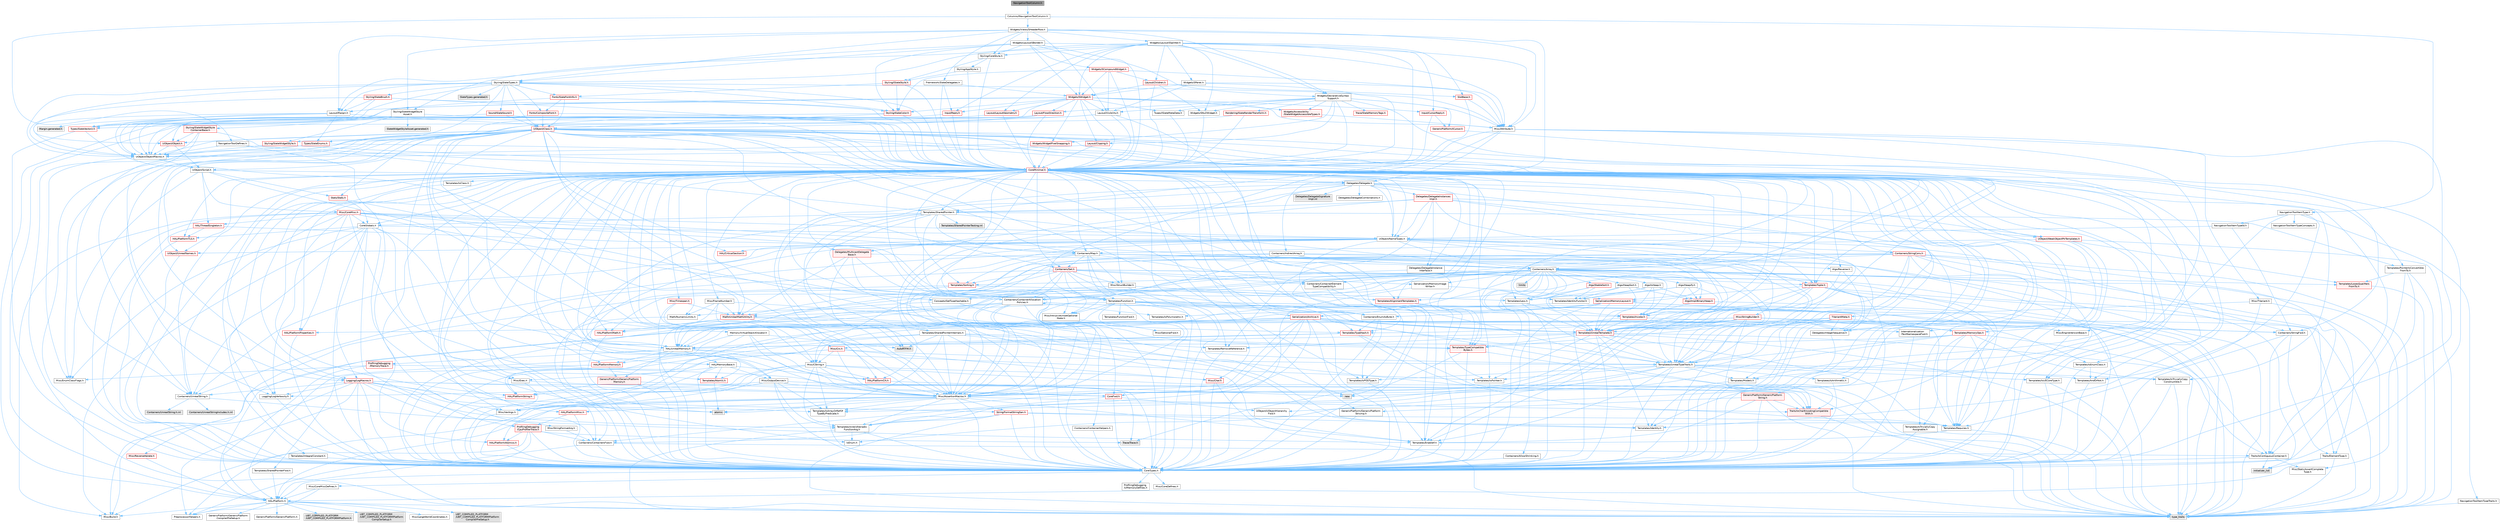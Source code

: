 digraph "NavigationToolColumn.h"
{
 // INTERACTIVE_SVG=YES
 // LATEX_PDF_SIZE
  bgcolor="transparent";
  edge [fontname=Helvetica,fontsize=10,labelfontname=Helvetica,labelfontsize=10];
  node [fontname=Helvetica,fontsize=10,shape=box,height=0.2,width=0.4];
  Node1 [id="Node000001",label="NavigationToolColumn.h",height=0.2,width=0.4,color="gray40", fillcolor="grey60", style="filled", fontcolor="black",tooltip=" "];
  Node1 -> Node2 [id="edge1_Node000001_Node000002",color="steelblue1",style="solid",tooltip=" "];
  Node2 [id="Node000002",label="Columns/INavigationToolColumn.h",height=0.2,width=0.4,color="grey40", fillcolor="white", style="filled",URL="$d4/da3/INavigationToolColumn_8h.html",tooltip=" "];
  Node2 -> Node3 [id="edge2_Node000002_Node000003",color="steelblue1",style="solid",tooltip=" "];
  Node3 [id="Node000003",label="NavigationToolDefines.h",height=0.2,width=0.4,color="grey40", fillcolor="white", style="filled",URL="$d1/d31/NavigationToolDefines_8h.html",tooltip=" "];
  Node3 -> Node4 [id="edge3_Node000003_Node000004",color="steelblue1",style="solid",tooltip=" "];
  Node4 [id="Node000004",label="Containers/ContainersFwd.h",height=0.2,width=0.4,color="grey40", fillcolor="white", style="filled",URL="$d4/d0a/ContainersFwd_8h.html",tooltip=" "];
  Node4 -> Node5 [id="edge4_Node000004_Node000005",color="steelblue1",style="solid",tooltip=" "];
  Node5 [id="Node000005",label="HAL/Platform.h",height=0.2,width=0.4,color="grey40", fillcolor="white", style="filled",URL="$d9/dd0/Platform_8h.html",tooltip=" "];
  Node5 -> Node6 [id="edge5_Node000005_Node000006",color="steelblue1",style="solid",tooltip=" "];
  Node6 [id="Node000006",label="Misc/Build.h",height=0.2,width=0.4,color="grey40", fillcolor="white", style="filled",URL="$d3/dbb/Build_8h.html",tooltip=" "];
  Node5 -> Node7 [id="edge6_Node000005_Node000007",color="steelblue1",style="solid",tooltip=" "];
  Node7 [id="Node000007",label="Misc/LargeWorldCoordinates.h",height=0.2,width=0.4,color="grey40", fillcolor="white", style="filled",URL="$d2/dcb/LargeWorldCoordinates_8h.html",tooltip=" "];
  Node5 -> Node8 [id="edge7_Node000005_Node000008",color="steelblue1",style="solid",tooltip=" "];
  Node8 [id="Node000008",label="type_traits",height=0.2,width=0.4,color="grey60", fillcolor="#E0E0E0", style="filled",tooltip=" "];
  Node5 -> Node9 [id="edge8_Node000005_Node000009",color="steelblue1",style="solid",tooltip=" "];
  Node9 [id="Node000009",label="PreprocessorHelpers.h",height=0.2,width=0.4,color="grey40", fillcolor="white", style="filled",URL="$db/ddb/PreprocessorHelpers_8h.html",tooltip=" "];
  Node5 -> Node10 [id="edge9_Node000005_Node000010",color="steelblue1",style="solid",tooltip=" "];
  Node10 [id="Node000010",label="UBT_COMPILED_PLATFORM\l/UBT_COMPILED_PLATFORMPlatform\lCompilerPreSetup.h",height=0.2,width=0.4,color="grey60", fillcolor="#E0E0E0", style="filled",tooltip=" "];
  Node5 -> Node11 [id="edge10_Node000005_Node000011",color="steelblue1",style="solid",tooltip=" "];
  Node11 [id="Node000011",label="GenericPlatform/GenericPlatform\lCompilerPreSetup.h",height=0.2,width=0.4,color="grey40", fillcolor="white", style="filled",URL="$d9/dc8/GenericPlatformCompilerPreSetup_8h.html",tooltip=" "];
  Node5 -> Node12 [id="edge11_Node000005_Node000012",color="steelblue1",style="solid",tooltip=" "];
  Node12 [id="Node000012",label="GenericPlatform/GenericPlatform.h",height=0.2,width=0.4,color="grey40", fillcolor="white", style="filled",URL="$d6/d84/GenericPlatform_8h.html",tooltip=" "];
  Node5 -> Node13 [id="edge12_Node000005_Node000013",color="steelblue1",style="solid",tooltip=" "];
  Node13 [id="Node000013",label="UBT_COMPILED_PLATFORM\l/UBT_COMPILED_PLATFORMPlatform.h",height=0.2,width=0.4,color="grey60", fillcolor="#E0E0E0", style="filled",tooltip=" "];
  Node5 -> Node14 [id="edge13_Node000005_Node000014",color="steelblue1",style="solid",tooltip=" "];
  Node14 [id="Node000014",label="UBT_COMPILED_PLATFORM\l/UBT_COMPILED_PLATFORMPlatform\lCompilerSetup.h",height=0.2,width=0.4,color="grey60", fillcolor="#E0E0E0", style="filled",tooltip=" "];
  Node4 -> Node15 [id="edge14_Node000004_Node000015",color="steelblue1",style="solid",tooltip=" "];
  Node15 [id="Node000015",label="CoreTypes.h",height=0.2,width=0.4,color="grey40", fillcolor="white", style="filled",URL="$dc/dec/CoreTypes_8h.html",tooltip=" "];
  Node15 -> Node5 [id="edge15_Node000015_Node000005",color="steelblue1",style="solid",tooltip=" "];
  Node15 -> Node16 [id="edge16_Node000015_Node000016",color="steelblue1",style="solid",tooltip=" "];
  Node16 [id="Node000016",label="ProfilingDebugging\l/UMemoryDefines.h",height=0.2,width=0.4,color="grey40", fillcolor="white", style="filled",URL="$d2/da2/UMemoryDefines_8h.html",tooltip=" "];
  Node15 -> Node17 [id="edge17_Node000015_Node000017",color="steelblue1",style="solid",tooltip=" "];
  Node17 [id="Node000017",label="Misc/CoreMiscDefines.h",height=0.2,width=0.4,color="grey40", fillcolor="white", style="filled",URL="$da/d38/CoreMiscDefines_8h.html",tooltip=" "];
  Node17 -> Node5 [id="edge18_Node000017_Node000005",color="steelblue1",style="solid",tooltip=" "];
  Node17 -> Node9 [id="edge19_Node000017_Node000009",color="steelblue1",style="solid",tooltip=" "];
  Node15 -> Node18 [id="edge20_Node000015_Node000018",color="steelblue1",style="solid",tooltip=" "];
  Node18 [id="Node000018",label="Misc/CoreDefines.h",height=0.2,width=0.4,color="grey40", fillcolor="white", style="filled",URL="$d3/dd2/CoreDefines_8h.html",tooltip=" "];
  Node4 -> Node19 [id="edge21_Node000004_Node000019",color="steelblue1",style="solid",tooltip=" "];
  Node19 [id="Node000019",label="Traits/IsContiguousContainer.h",height=0.2,width=0.4,color="grey40", fillcolor="white", style="filled",URL="$d5/d3c/IsContiguousContainer_8h.html",tooltip=" "];
  Node19 -> Node15 [id="edge22_Node000019_Node000015",color="steelblue1",style="solid",tooltip=" "];
  Node19 -> Node20 [id="edge23_Node000019_Node000020",color="steelblue1",style="solid",tooltip=" "];
  Node20 [id="Node000020",label="Misc/StaticAssertComplete\lType.h",height=0.2,width=0.4,color="grey40", fillcolor="white", style="filled",URL="$d5/d4e/StaticAssertCompleteType_8h.html",tooltip=" "];
  Node19 -> Node21 [id="edge24_Node000019_Node000021",color="steelblue1",style="solid",tooltip=" "];
  Node21 [id="Node000021",label="initializer_list",height=0.2,width=0.4,color="grey60", fillcolor="#E0E0E0", style="filled",tooltip=" "];
  Node3 -> Node22 [id="edge25_Node000003_Node000022",color="steelblue1",style="solid",tooltip=" "];
  Node22 [id="Node000022",label="Templates/SharedPointer.h",height=0.2,width=0.4,color="grey40", fillcolor="white", style="filled",URL="$d2/d17/SharedPointer_8h.html",tooltip=" "];
  Node22 -> Node15 [id="edge26_Node000022_Node000015",color="steelblue1",style="solid",tooltip=" "];
  Node22 -> Node23 [id="edge27_Node000022_Node000023",color="steelblue1",style="solid",tooltip=" "];
  Node23 [id="Node000023",label="Misc/IntrusiveUnsetOptional\lState.h",height=0.2,width=0.4,color="grey40", fillcolor="white", style="filled",URL="$d2/d0a/IntrusiveUnsetOptionalState_8h.html",tooltip=" "];
  Node23 -> Node24 [id="edge28_Node000023_Node000024",color="steelblue1",style="solid",tooltip=" "];
  Node24 [id="Node000024",label="Misc/OptionalFwd.h",height=0.2,width=0.4,color="grey40", fillcolor="white", style="filled",URL="$dc/d50/OptionalFwd_8h.html",tooltip=" "];
  Node22 -> Node25 [id="edge29_Node000022_Node000025",color="steelblue1",style="solid",tooltip=" "];
  Node25 [id="Node000025",label="Templates/PointerIsConvertible\lFromTo.h",height=0.2,width=0.4,color="grey40", fillcolor="white", style="filled",URL="$d6/d65/PointerIsConvertibleFromTo_8h.html",tooltip=" "];
  Node25 -> Node15 [id="edge30_Node000025_Node000015",color="steelblue1",style="solid",tooltip=" "];
  Node25 -> Node20 [id="edge31_Node000025_Node000020",color="steelblue1",style="solid",tooltip=" "];
  Node25 -> Node26 [id="edge32_Node000025_Node000026",color="steelblue1",style="solid",tooltip=" "];
  Node26 [id="Node000026",label="Templates/LosesQualifiers\lFromTo.h",height=0.2,width=0.4,color="red", fillcolor="#FFF0F0", style="filled",URL="$d2/db3/LosesQualifiersFromTo_8h.html",tooltip=" "];
  Node26 -> Node8 [id="edge33_Node000026_Node000008",color="steelblue1",style="solid",tooltip=" "];
  Node25 -> Node8 [id="edge34_Node000025_Node000008",color="steelblue1",style="solid",tooltip=" "];
  Node22 -> Node28 [id="edge35_Node000022_Node000028",color="steelblue1",style="solid",tooltip=" "];
  Node28 [id="Node000028",label="Misc/AssertionMacros.h",height=0.2,width=0.4,color="grey40", fillcolor="white", style="filled",URL="$d0/dfa/AssertionMacros_8h.html",tooltip=" "];
  Node28 -> Node15 [id="edge36_Node000028_Node000015",color="steelblue1",style="solid",tooltip=" "];
  Node28 -> Node5 [id="edge37_Node000028_Node000005",color="steelblue1",style="solid",tooltip=" "];
  Node28 -> Node29 [id="edge38_Node000028_Node000029",color="steelblue1",style="solid",tooltip=" "];
  Node29 [id="Node000029",label="HAL/PlatformMisc.h",height=0.2,width=0.4,color="red", fillcolor="#FFF0F0", style="filled",URL="$d0/df5/PlatformMisc_8h.html",tooltip=" "];
  Node29 -> Node15 [id="edge39_Node000029_Node000015",color="steelblue1",style="solid",tooltip=" "];
  Node29 -> Node53 [id="edge40_Node000029_Node000053",color="steelblue1",style="solid",tooltip=" "];
  Node53 [id="Node000053",label="ProfilingDebugging\l/CpuProfilerTrace.h",height=0.2,width=0.4,color="red", fillcolor="#FFF0F0", style="filled",URL="$da/dcb/CpuProfilerTrace_8h.html",tooltip=" "];
  Node53 -> Node15 [id="edge41_Node000053_Node000015",color="steelblue1",style="solid",tooltip=" "];
  Node53 -> Node4 [id="edge42_Node000053_Node000004",color="steelblue1",style="solid",tooltip=" "];
  Node53 -> Node54 [id="edge43_Node000053_Node000054",color="steelblue1",style="solid",tooltip=" "];
  Node54 [id="Node000054",label="HAL/PlatformAtomics.h",height=0.2,width=0.4,color="red", fillcolor="#FFF0F0", style="filled",URL="$d3/d36/PlatformAtomics_8h.html",tooltip=" "];
  Node54 -> Node15 [id="edge44_Node000054_Node000015",color="steelblue1",style="solid",tooltip=" "];
  Node53 -> Node9 [id="edge45_Node000053_Node000009",color="steelblue1",style="solid",tooltip=" "];
  Node53 -> Node6 [id="edge46_Node000053_Node000006",color="steelblue1",style="solid",tooltip=" "];
  Node53 -> Node60 [id="edge47_Node000053_Node000060",color="steelblue1",style="solid",tooltip=" "];
  Node60 [id="Node000060",label="Trace/Trace.h",height=0.2,width=0.4,color="grey60", fillcolor="#E0E0E0", style="filled",tooltip=" "];
  Node28 -> Node9 [id="edge48_Node000028_Node000009",color="steelblue1",style="solid",tooltip=" "];
  Node28 -> Node61 [id="edge49_Node000028_Node000061",color="steelblue1",style="solid",tooltip=" "];
  Node61 [id="Node000061",label="Templates/EnableIf.h",height=0.2,width=0.4,color="grey40", fillcolor="white", style="filled",URL="$d7/d60/EnableIf_8h.html",tooltip=" "];
  Node61 -> Node15 [id="edge50_Node000061_Node000015",color="steelblue1",style="solid",tooltip=" "];
  Node28 -> Node62 [id="edge51_Node000028_Node000062",color="steelblue1",style="solid",tooltip=" "];
  Node62 [id="Node000062",label="Templates/IsArrayOrRefOf\lTypeByPredicate.h",height=0.2,width=0.4,color="grey40", fillcolor="white", style="filled",URL="$d6/da1/IsArrayOrRefOfTypeByPredicate_8h.html",tooltip=" "];
  Node62 -> Node15 [id="edge52_Node000062_Node000015",color="steelblue1",style="solid",tooltip=" "];
  Node28 -> Node63 [id="edge53_Node000028_Node000063",color="steelblue1",style="solid",tooltip=" "];
  Node63 [id="Node000063",label="Templates/IsValidVariadic\lFunctionArg.h",height=0.2,width=0.4,color="grey40", fillcolor="white", style="filled",URL="$d0/dc8/IsValidVariadicFunctionArg_8h.html",tooltip=" "];
  Node63 -> Node15 [id="edge54_Node000063_Node000015",color="steelblue1",style="solid",tooltip=" "];
  Node63 -> Node64 [id="edge55_Node000063_Node000064",color="steelblue1",style="solid",tooltip=" "];
  Node64 [id="Node000064",label="IsEnum.h",height=0.2,width=0.4,color="grey40", fillcolor="white", style="filled",URL="$d4/de5/IsEnum_8h.html",tooltip=" "];
  Node63 -> Node8 [id="edge56_Node000063_Node000008",color="steelblue1",style="solid",tooltip=" "];
  Node28 -> Node65 [id="edge57_Node000028_Node000065",color="steelblue1",style="solid",tooltip=" "];
  Node65 [id="Node000065",label="Traits/IsCharEncodingCompatible\lWith.h",height=0.2,width=0.4,color="red", fillcolor="#FFF0F0", style="filled",URL="$df/dd1/IsCharEncodingCompatibleWith_8h.html",tooltip=" "];
  Node65 -> Node8 [id="edge58_Node000065_Node000008",color="steelblue1",style="solid",tooltip=" "];
  Node28 -> Node67 [id="edge59_Node000028_Node000067",color="steelblue1",style="solid",tooltip=" "];
  Node67 [id="Node000067",label="Misc/VarArgs.h",height=0.2,width=0.4,color="grey40", fillcolor="white", style="filled",URL="$d5/d6f/VarArgs_8h.html",tooltip=" "];
  Node67 -> Node15 [id="edge60_Node000067_Node000015",color="steelblue1",style="solid",tooltip=" "];
  Node28 -> Node68 [id="edge61_Node000028_Node000068",color="steelblue1",style="solid",tooltip=" "];
  Node68 [id="Node000068",label="String/FormatStringSan.h",height=0.2,width=0.4,color="red", fillcolor="#FFF0F0", style="filled",URL="$d3/d8b/FormatStringSan_8h.html",tooltip=" "];
  Node68 -> Node8 [id="edge62_Node000068_Node000008",color="steelblue1",style="solid",tooltip=" "];
  Node68 -> Node15 [id="edge63_Node000068_Node000015",color="steelblue1",style="solid",tooltip=" "];
  Node68 -> Node69 [id="edge64_Node000068_Node000069",color="steelblue1",style="solid",tooltip=" "];
  Node69 [id="Node000069",label="Templates/Requires.h",height=0.2,width=0.4,color="grey40", fillcolor="white", style="filled",URL="$dc/d96/Requires_8h.html",tooltip=" "];
  Node69 -> Node61 [id="edge65_Node000069_Node000061",color="steelblue1",style="solid",tooltip=" "];
  Node69 -> Node8 [id="edge66_Node000069_Node000008",color="steelblue1",style="solid",tooltip=" "];
  Node68 -> Node70 [id="edge67_Node000068_Node000070",color="steelblue1",style="solid",tooltip=" "];
  Node70 [id="Node000070",label="Templates/Identity.h",height=0.2,width=0.4,color="grey40", fillcolor="white", style="filled",URL="$d0/dd5/Identity_8h.html",tooltip=" "];
  Node68 -> Node63 [id="edge68_Node000068_Node000063",color="steelblue1",style="solid",tooltip=" "];
  Node68 -> Node4 [id="edge69_Node000068_Node000004",color="steelblue1",style="solid",tooltip=" "];
  Node28 -> Node74 [id="edge70_Node000028_Node000074",color="steelblue1",style="solid",tooltip=" "];
  Node74 [id="Node000074",label="atomic",height=0.2,width=0.4,color="grey60", fillcolor="#E0E0E0", style="filled",tooltip=" "];
  Node22 -> Node75 [id="edge71_Node000022_Node000075",color="steelblue1",style="solid",tooltip=" "];
  Node75 [id="Node000075",label="HAL/UnrealMemory.h",height=0.2,width=0.4,color="grey40", fillcolor="white", style="filled",URL="$d9/d96/UnrealMemory_8h.html",tooltip=" "];
  Node75 -> Node15 [id="edge72_Node000075_Node000015",color="steelblue1",style="solid",tooltip=" "];
  Node75 -> Node76 [id="edge73_Node000075_Node000076",color="steelblue1",style="solid",tooltip=" "];
  Node76 [id="Node000076",label="GenericPlatform/GenericPlatform\lMemory.h",height=0.2,width=0.4,color="red", fillcolor="#FFF0F0", style="filled",URL="$dd/d22/GenericPlatformMemory_8h.html",tooltip=" "];
  Node76 -> Node33 [id="edge74_Node000076_Node000033",color="steelblue1",style="solid",tooltip=" "];
  Node33 [id="Node000033",label="CoreFwd.h",height=0.2,width=0.4,color="red", fillcolor="#FFF0F0", style="filled",URL="$d1/d1e/CoreFwd_8h.html",tooltip=" "];
  Node33 -> Node15 [id="edge75_Node000033_Node000015",color="steelblue1",style="solid",tooltip=" "];
  Node33 -> Node4 [id="edge76_Node000033_Node000004",color="steelblue1",style="solid",tooltip=" "];
  Node33 -> Node35 [id="edge77_Node000033_Node000035",color="steelblue1",style="solid",tooltip=" "];
  Node35 [id="Node000035",label="UObject/UObjectHierarchy\lFwd.h",height=0.2,width=0.4,color="grey40", fillcolor="white", style="filled",URL="$d3/d13/UObjectHierarchyFwd_8h.html",tooltip=" "];
  Node76 -> Node15 [id="edge78_Node000076_Node000015",color="steelblue1",style="solid",tooltip=" "];
  Node76 -> Node77 [id="edge79_Node000076_Node000077",color="steelblue1",style="solid",tooltip=" "];
  Node77 [id="Node000077",label="HAL/PlatformString.h",height=0.2,width=0.4,color="red", fillcolor="#FFF0F0", style="filled",URL="$db/db5/PlatformString_8h.html",tooltip=" "];
  Node77 -> Node15 [id="edge80_Node000077_Node000015",color="steelblue1",style="solid",tooltip=" "];
  Node75 -> Node79 [id="edge81_Node000075_Node000079",color="steelblue1",style="solid",tooltip=" "];
  Node79 [id="Node000079",label="HAL/MemoryBase.h",height=0.2,width=0.4,color="grey40", fillcolor="white", style="filled",URL="$d6/d9f/MemoryBase_8h.html",tooltip=" "];
  Node79 -> Node15 [id="edge82_Node000079_Node000015",color="steelblue1",style="solid",tooltip=" "];
  Node79 -> Node54 [id="edge83_Node000079_Node000054",color="steelblue1",style="solid",tooltip=" "];
  Node79 -> Node37 [id="edge84_Node000079_Node000037",color="steelblue1",style="solid",tooltip=" "];
  Node37 [id="Node000037",label="HAL/PlatformCrt.h",height=0.2,width=0.4,color="red", fillcolor="#FFF0F0", style="filled",URL="$d8/d75/PlatformCrt_8h.html",tooltip=" "];
  Node37 -> Node38 [id="edge85_Node000037_Node000038",color="steelblue1",style="solid",tooltip=" "];
  Node38 [id="Node000038",label="new",height=0.2,width=0.4,color="grey60", fillcolor="#E0E0E0", style="filled",tooltip=" "];
  Node79 -> Node80 [id="edge86_Node000079_Node000080",color="steelblue1",style="solid",tooltip=" "];
  Node80 [id="Node000080",label="Misc/Exec.h",height=0.2,width=0.4,color="grey40", fillcolor="white", style="filled",URL="$de/ddb/Exec_8h.html",tooltip=" "];
  Node80 -> Node15 [id="edge87_Node000080_Node000015",color="steelblue1",style="solid",tooltip=" "];
  Node80 -> Node28 [id="edge88_Node000080_Node000028",color="steelblue1",style="solid",tooltip=" "];
  Node79 -> Node81 [id="edge89_Node000079_Node000081",color="steelblue1",style="solid",tooltip=" "];
  Node81 [id="Node000081",label="Misc/OutputDevice.h",height=0.2,width=0.4,color="grey40", fillcolor="white", style="filled",URL="$d7/d32/OutputDevice_8h.html",tooltip=" "];
  Node81 -> Node33 [id="edge90_Node000081_Node000033",color="steelblue1",style="solid",tooltip=" "];
  Node81 -> Node15 [id="edge91_Node000081_Node000015",color="steelblue1",style="solid",tooltip=" "];
  Node81 -> Node82 [id="edge92_Node000081_Node000082",color="steelblue1",style="solid",tooltip=" "];
  Node82 [id="Node000082",label="Logging/LogVerbosity.h",height=0.2,width=0.4,color="grey40", fillcolor="white", style="filled",URL="$d2/d8f/LogVerbosity_8h.html",tooltip=" "];
  Node82 -> Node15 [id="edge93_Node000082_Node000015",color="steelblue1",style="solid",tooltip=" "];
  Node81 -> Node67 [id="edge94_Node000081_Node000067",color="steelblue1",style="solid",tooltip=" "];
  Node81 -> Node62 [id="edge95_Node000081_Node000062",color="steelblue1",style="solid",tooltip=" "];
  Node81 -> Node63 [id="edge96_Node000081_Node000063",color="steelblue1",style="solid",tooltip=" "];
  Node81 -> Node65 [id="edge97_Node000081_Node000065",color="steelblue1",style="solid",tooltip=" "];
  Node79 -> Node83 [id="edge98_Node000079_Node000083",color="steelblue1",style="solid",tooltip=" "];
  Node83 [id="Node000083",label="Templates/Atomic.h",height=0.2,width=0.4,color="red", fillcolor="#FFF0F0", style="filled",URL="$d3/d91/Atomic_8h.html",tooltip=" "];
  Node83 -> Node74 [id="edge99_Node000083_Node000074",color="steelblue1",style="solid",tooltip=" "];
  Node75 -> Node92 [id="edge100_Node000075_Node000092",color="steelblue1",style="solid",tooltip=" "];
  Node92 [id="Node000092",label="HAL/PlatformMemory.h",height=0.2,width=0.4,color="red", fillcolor="#FFF0F0", style="filled",URL="$de/d68/PlatformMemory_8h.html",tooltip=" "];
  Node92 -> Node15 [id="edge101_Node000092_Node000015",color="steelblue1",style="solid",tooltip=" "];
  Node92 -> Node76 [id="edge102_Node000092_Node000076",color="steelblue1",style="solid",tooltip=" "];
  Node75 -> Node94 [id="edge103_Node000075_Node000094",color="steelblue1",style="solid",tooltip=" "];
  Node94 [id="Node000094",label="ProfilingDebugging\l/MemoryTrace.h",height=0.2,width=0.4,color="red", fillcolor="#FFF0F0", style="filled",URL="$da/dd7/MemoryTrace_8h.html",tooltip=" "];
  Node94 -> Node5 [id="edge104_Node000094_Node000005",color="steelblue1",style="solid",tooltip=" "];
  Node94 -> Node49 [id="edge105_Node000094_Node000049",color="steelblue1",style="solid",tooltip=" "];
  Node49 [id="Node000049",label="Misc/EnumClassFlags.h",height=0.2,width=0.4,color="grey40", fillcolor="white", style="filled",URL="$d8/de7/EnumClassFlags_8h.html",tooltip=" "];
  Node94 -> Node60 [id="edge106_Node000094_Node000060",color="steelblue1",style="solid",tooltip=" "];
  Node75 -> Node95 [id="edge107_Node000075_Node000095",color="steelblue1",style="solid",tooltip=" "];
  Node95 [id="Node000095",label="Templates/IsPointer.h",height=0.2,width=0.4,color="grey40", fillcolor="white", style="filled",URL="$d7/d05/IsPointer_8h.html",tooltip=" "];
  Node95 -> Node15 [id="edge108_Node000095_Node000015",color="steelblue1",style="solid",tooltip=" "];
  Node22 -> Node96 [id="edge109_Node000022_Node000096",color="steelblue1",style="solid",tooltip=" "];
  Node96 [id="Node000096",label="Containers/Array.h",height=0.2,width=0.4,color="grey40", fillcolor="white", style="filled",URL="$df/dd0/Array_8h.html",tooltip=" "];
  Node96 -> Node15 [id="edge110_Node000096_Node000015",color="steelblue1",style="solid",tooltip=" "];
  Node96 -> Node28 [id="edge111_Node000096_Node000028",color="steelblue1",style="solid",tooltip=" "];
  Node96 -> Node23 [id="edge112_Node000096_Node000023",color="steelblue1",style="solid",tooltip=" "];
  Node96 -> Node97 [id="edge113_Node000096_Node000097",color="steelblue1",style="solid",tooltip=" "];
  Node97 [id="Node000097",label="Misc/ReverseIterate.h",height=0.2,width=0.4,color="red", fillcolor="#FFF0F0", style="filled",URL="$db/de3/ReverseIterate_8h.html",tooltip=" "];
  Node97 -> Node5 [id="edge114_Node000097_Node000005",color="steelblue1",style="solid",tooltip=" "];
  Node96 -> Node75 [id="edge115_Node000096_Node000075",color="steelblue1",style="solid",tooltip=" "];
  Node96 -> Node99 [id="edge116_Node000096_Node000099",color="steelblue1",style="solid",tooltip=" "];
  Node99 [id="Node000099",label="Templates/UnrealTypeTraits.h",height=0.2,width=0.4,color="grey40", fillcolor="white", style="filled",URL="$d2/d2d/UnrealTypeTraits_8h.html",tooltip=" "];
  Node99 -> Node15 [id="edge117_Node000099_Node000015",color="steelblue1",style="solid",tooltip=" "];
  Node99 -> Node95 [id="edge118_Node000099_Node000095",color="steelblue1",style="solid",tooltip=" "];
  Node99 -> Node28 [id="edge119_Node000099_Node000028",color="steelblue1",style="solid",tooltip=" "];
  Node99 -> Node88 [id="edge120_Node000099_Node000088",color="steelblue1",style="solid",tooltip=" "];
  Node88 [id="Node000088",label="Templates/AndOrNot.h",height=0.2,width=0.4,color="grey40", fillcolor="white", style="filled",URL="$db/d0a/AndOrNot_8h.html",tooltip=" "];
  Node88 -> Node15 [id="edge121_Node000088_Node000015",color="steelblue1",style="solid",tooltip=" "];
  Node99 -> Node61 [id="edge122_Node000099_Node000061",color="steelblue1",style="solid",tooltip=" "];
  Node99 -> Node100 [id="edge123_Node000099_Node000100",color="steelblue1",style="solid",tooltip=" "];
  Node100 [id="Node000100",label="Templates/IsArithmetic.h",height=0.2,width=0.4,color="grey40", fillcolor="white", style="filled",URL="$d2/d5d/IsArithmetic_8h.html",tooltip=" "];
  Node100 -> Node15 [id="edge124_Node000100_Node000015",color="steelblue1",style="solid",tooltip=" "];
  Node99 -> Node64 [id="edge125_Node000099_Node000064",color="steelblue1",style="solid",tooltip=" "];
  Node99 -> Node101 [id="edge126_Node000099_Node000101",color="steelblue1",style="solid",tooltip=" "];
  Node101 [id="Node000101",label="Templates/Models.h",height=0.2,width=0.4,color="grey40", fillcolor="white", style="filled",URL="$d3/d0c/Models_8h.html",tooltip=" "];
  Node101 -> Node70 [id="edge127_Node000101_Node000070",color="steelblue1",style="solid",tooltip=" "];
  Node99 -> Node102 [id="edge128_Node000099_Node000102",color="steelblue1",style="solid",tooltip=" "];
  Node102 [id="Node000102",label="Templates/IsPODType.h",height=0.2,width=0.4,color="grey40", fillcolor="white", style="filled",URL="$d7/db1/IsPODType_8h.html",tooltip=" "];
  Node102 -> Node15 [id="edge129_Node000102_Node000015",color="steelblue1",style="solid",tooltip=" "];
  Node99 -> Node103 [id="edge130_Node000099_Node000103",color="steelblue1",style="solid",tooltip=" "];
  Node103 [id="Node000103",label="Templates/IsUECoreType.h",height=0.2,width=0.4,color="grey40", fillcolor="white", style="filled",URL="$d1/db8/IsUECoreType_8h.html",tooltip=" "];
  Node103 -> Node15 [id="edge131_Node000103_Node000015",color="steelblue1",style="solid",tooltip=" "];
  Node103 -> Node8 [id="edge132_Node000103_Node000008",color="steelblue1",style="solid",tooltip=" "];
  Node99 -> Node89 [id="edge133_Node000099_Node000089",color="steelblue1",style="solid",tooltip=" "];
  Node89 [id="Node000089",label="Templates/IsTriviallyCopy\lConstructible.h",height=0.2,width=0.4,color="grey40", fillcolor="white", style="filled",URL="$d3/d78/IsTriviallyCopyConstructible_8h.html",tooltip=" "];
  Node89 -> Node15 [id="edge134_Node000089_Node000015",color="steelblue1",style="solid",tooltip=" "];
  Node89 -> Node8 [id="edge135_Node000089_Node000008",color="steelblue1",style="solid",tooltip=" "];
  Node96 -> Node104 [id="edge136_Node000096_Node000104",color="steelblue1",style="solid",tooltip=" "];
  Node104 [id="Node000104",label="Templates/UnrealTemplate.h",height=0.2,width=0.4,color="red", fillcolor="#FFF0F0", style="filled",URL="$d4/d24/UnrealTemplate_8h.html",tooltip=" "];
  Node104 -> Node15 [id="edge137_Node000104_Node000015",color="steelblue1",style="solid",tooltip=" "];
  Node104 -> Node95 [id="edge138_Node000104_Node000095",color="steelblue1",style="solid",tooltip=" "];
  Node104 -> Node75 [id="edge139_Node000104_Node000075",color="steelblue1",style="solid",tooltip=" "];
  Node104 -> Node99 [id="edge140_Node000104_Node000099",color="steelblue1",style="solid",tooltip=" "];
  Node104 -> Node106 [id="edge141_Node000104_Node000106",color="steelblue1",style="solid",tooltip=" "];
  Node106 [id="Node000106",label="Templates/RemoveReference.h",height=0.2,width=0.4,color="grey40", fillcolor="white", style="filled",URL="$da/dbe/RemoveReference_8h.html",tooltip=" "];
  Node106 -> Node15 [id="edge142_Node000106_Node000015",color="steelblue1",style="solid",tooltip=" "];
  Node104 -> Node69 [id="edge143_Node000104_Node000069",color="steelblue1",style="solid",tooltip=" "];
  Node104 -> Node107 [id="edge144_Node000104_Node000107",color="steelblue1",style="solid",tooltip=" "];
  Node107 [id="Node000107",label="Templates/TypeCompatible\lBytes.h",height=0.2,width=0.4,color="red", fillcolor="#FFF0F0", style="filled",URL="$df/d0a/TypeCompatibleBytes_8h.html",tooltip=" "];
  Node107 -> Node15 [id="edge145_Node000107_Node000015",color="steelblue1",style="solid",tooltip=" "];
  Node107 -> Node38 [id="edge146_Node000107_Node000038",color="steelblue1",style="solid",tooltip=" "];
  Node107 -> Node8 [id="edge147_Node000107_Node000008",color="steelblue1",style="solid",tooltip=" "];
  Node104 -> Node70 [id="edge148_Node000104_Node000070",color="steelblue1",style="solid",tooltip=" "];
  Node104 -> Node19 [id="edge149_Node000104_Node000019",color="steelblue1",style="solid",tooltip=" "];
  Node104 -> Node8 [id="edge150_Node000104_Node000008",color="steelblue1",style="solid",tooltip=" "];
  Node96 -> Node109 [id="edge151_Node000096_Node000109",color="steelblue1",style="solid",tooltip=" "];
  Node109 [id="Node000109",label="Containers/AllowShrinking.h",height=0.2,width=0.4,color="grey40", fillcolor="white", style="filled",URL="$d7/d1a/AllowShrinking_8h.html",tooltip=" "];
  Node109 -> Node15 [id="edge152_Node000109_Node000015",color="steelblue1",style="solid",tooltip=" "];
  Node96 -> Node110 [id="edge153_Node000096_Node000110",color="steelblue1",style="solid",tooltip=" "];
  Node110 [id="Node000110",label="Containers/ContainerAllocation\lPolicies.h",height=0.2,width=0.4,color="grey40", fillcolor="white", style="filled",URL="$d7/dff/ContainerAllocationPolicies_8h.html",tooltip=" "];
  Node110 -> Node15 [id="edge154_Node000110_Node000015",color="steelblue1",style="solid",tooltip=" "];
  Node110 -> Node111 [id="edge155_Node000110_Node000111",color="steelblue1",style="solid",tooltip=" "];
  Node111 [id="Node000111",label="Containers/ContainerHelpers.h",height=0.2,width=0.4,color="grey40", fillcolor="white", style="filled",URL="$d7/d33/ContainerHelpers_8h.html",tooltip=" "];
  Node111 -> Node15 [id="edge156_Node000111_Node000015",color="steelblue1",style="solid",tooltip=" "];
  Node110 -> Node110 [id="edge157_Node000110_Node000110",color="steelblue1",style="solid",tooltip=" "];
  Node110 -> Node112 [id="edge158_Node000110_Node000112",color="steelblue1",style="solid",tooltip=" "];
  Node112 [id="Node000112",label="HAL/PlatformMath.h",height=0.2,width=0.4,color="red", fillcolor="#FFF0F0", style="filled",URL="$dc/d53/PlatformMath_8h.html",tooltip=" "];
  Node112 -> Node15 [id="edge159_Node000112_Node000015",color="steelblue1",style="solid",tooltip=" "];
  Node110 -> Node75 [id="edge160_Node000110_Node000075",color="steelblue1",style="solid",tooltip=" "];
  Node110 -> Node47 [id="edge161_Node000110_Node000047",color="steelblue1",style="solid",tooltip=" "];
  Node47 [id="Node000047",label="Math/NumericLimits.h",height=0.2,width=0.4,color="grey40", fillcolor="white", style="filled",URL="$df/d1b/NumericLimits_8h.html",tooltip=" "];
  Node47 -> Node15 [id="edge162_Node000047_Node000015",color="steelblue1",style="solid",tooltip=" "];
  Node110 -> Node28 [id="edge163_Node000110_Node000028",color="steelblue1",style="solid",tooltip=" "];
  Node110 -> Node120 [id="edge164_Node000110_Node000120",color="steelblue1",style="solid",tooltip=" "];
  Node120 [id="Node000120",label="Templates/IsPolymorphic.h",height=0.2,width=0.4,color="grey40", fillcolor="white", style="filled",URL="$dc/d20/IsPolymorphic_8h.html",tooltip=" "];
  Node110 -> Node121 [id="edge165_Node000110_Node000121",color="steelblue1",style="solid",tooltip=" "];
  Node121 [id="Node000121",label="Templates/MemoryOps.h",height=0.2,width=0.4,color="red", fillcolor="#FFF0F0", style="filled",URL="$db/dea/MemoryOps_8h.html",tooltip=" "];
  Node121 -> Node15 [id="edge166_Node000121_Node000015",color="steelblue1",style="solid",tooltip=" "];
  Node121 -> Node75 [id="edge167_Node000121_Node000075",color="steelblue1",style="solid",tooltip=" "];
  Node121 -> Node90 [id="edge168_Node000121_Node000090",color="steelblue1",style="solid",tooltip=" "];
  Node90 [id="Node000090",label="Templates/IsTriviallyCopy\lAssignable.h",height=0.2,width=0.4,color="grey40", fillcolor="white", style="filled",URL="$d2/df2/IsTriviallyCopyAssignable_8h.html",tooltip=" "];
  Node90 -> Node15 [id="edge169_Node000090_Node000015",color="steelblue1",style="solid",tooltip=" "];
  Node90 -> Node8 [id="edge170_Node000090_Node000008",color="steelblue1",style="solid",tooltip=" "];
  Node121 -> Node89 [id="edge171_Node000121_Node000089",color="steelblue1",style="solid",tooltip=" "];
  Node121 -> Node69 [id="edge172_Node000121_Node000069",color="steelblue1",style="solid",tooltip=" "];
  Node121 -> Node99 [id="edge173_Node000121_Node000099",color="steelblue1",style="solid",tooltip=" "];
  Node121 -> Node38 [id="edge174_Node000121_Node000038",color="steelblue1",style="solid",tooltip=" "];
  Node121 -> Node8 [id="edge175_Node000121_Node000008",color="steelblue1",style="solid",tooltip=" "];
  Node110 -> Node107 [id="edge176_Node000110_Node000107",color="steelblue1",style="solid",tooltip=" "];
  Node110 -> Node8 [id="edge177_Node000110_Node000008",color="steelblue1",style="solid",tooltip=" "];
  Node96 -> Node122 [id="edge178_Node000096_Node000122",color="steelblue1",style="solid",tooltip=" "];
  Node122 [id="Node000122",label="Containers/ContainerElement\lTypeCompatibility.h",height=0.2,width=0.4,color="grey40", fillcolor="white", style="filled",URL="$df/ddf/ContainerElementTypeCompatibility_8h.html",tooltip=" "];
  Node122 -> Node15 [id="edge179_Node000122_Node000015",color="steelblue1",style="solid",tooltip=" "];
  Node122 -> Node99 [id="edge180_Node000122_Node000099",color="steelblue1",style="solid",tooltip=" "];
  Node96 -> Node123 [id="edge181_Node000096_Node000123",color="steelblue1",style="solid",tooltip=" "];
  Node123 [id="Node000123",label="Serialization/Archive.h",height=0.2,width=0.4,color="red", fillcolor="#FFF0F0", style="filled",URL="$d7/d3b/Archive_8h.html",tooltip=" "];
  Node123 -> Node33 [id="edge182_Node000123_Node000033",color="steelblue1",style="solid",tooltip=" "];
  Node123 -> Node15 [id="edge183_Node000123_Node000015",color="steelblue1",style="solid",tooltip=" "];
  Node123 -> Node124 [id="edge184_Node000123_Node000124",color="steelblue1",style="solid",tooltip=" "];
  Node124 [id="Node000124",label="HAL/PlatformProperties.h",height=0.2,width=0.4,color="red", fillcolor="#FFF0F0", style="filled",URL="$d9/db0/PlatformProperties_8h.html",tooltip=" "];
  Node124 -> Node15 [id="edge185_Node000124_Node000015",color="steelblue1",style="solid",tooltip=" "];
  Node123 -> Node127 [id="edge186_Node000123_Node000127",color="steelblue1",style="solid",tooltip=" "];
  Node127 [id="Node000127",label="Internationalization\l/TextNamespaceFwd.h",height=0.2,width=0.4,color="grey40", fillcolor="white", style="filled",URL="$d8/d97/TextNamespaceFwd_8h.html",tooltip=" "];
  Node127 -> Node15 [id="edge187_Node000127_Node000015",color="steelblue1",style="solid",tooltip=" "];
  Node123 -> Node28 [id="edge188_Node000123_Node000028",color="steelblue1",style="solid",tooltip=" "];
  Node123 -> Node6 [id="edge189_Node000123_Node000006",color="steelblue1",style="solid",tooltip=" "];
  Node123 -> Node128 [id="edge190_Node000123_Node000128",color="steelblue1",style="solid",tooltip=" "];
  Node128 [id="Node000128",label="Misc/EngineVersionBase.h",height=0.2,width=0.4,color="grey40", fillcolor="white", style="filled",URL="$d5/d2b/EngineVersionBase_8h.html",tooltip=" "];
  Node128 -> Node15 [id="edge191_Node000128_Node000015",color="steelblue1",style="solid",tooltip=" "];
  Node123 -> Node67 [id="edge192_Node000123_Node000067",color="steelblue1",style="solid",tooltip=" "];
  Node123 -> Node61 [id="edge193_Node000123_Node000061",color="steelblue1",style="solid",tooltip=" "];
  Node123 -> Node62 [id="edge194_Node000123_Node000062",color="steelblue1",style="solid",tooltip=" "];
  Node123 -> Node131 [id="edge195_Node000123_Node000131",color="steelblue1",style="solid",tooltip=" "];
  Node131 [id="Node000131",label="Templates/IsEnumClass.h",height=0.2,width=0.4,color="grey40", fillcolor="white", style="filled",URL="$d7/d15/IsEnumClass_8h.html",tooltip=" "];
  Node131 -> Node15 [id="edge196_Node000131_Node000015",color="steelblue1",style="solid",tooltip=" "];
  Node131 -> Node88 [id="edge197_Node000131_Node000088",color="steelblue1",style="solid",tooltip=" "];
  Node123 -> Node63 [id="edge198_Node000123_Node000063",color="steelblue1",style="solid",tooltip=" "];
  Node123 -> Node104 [id="edge199_Node000123_Node000104",color="steelblue1",style="solid",tooltip=" "];
  Node123 -> Node65 [id="edge200_Node000123_Node000065",color="steelblue1",style="solid",tooltip=" "];
  Node96 -> Node133 [id="edge201_Node000096_Node000133",color="steelblue1",style="solid",tooltip=" "];
  Node133 [id="Node000133",label="Serialization/MemoryImage\lWriter.h",height=0.2,width=0.4,color="grey40", fillcolor="white", style="filled",URL="$d0/d08/MemoryImageWriter_8h.html",tooltip=" "];
  Node133 -> Node15 [id="edge202_Node000133_Node000015",color="steelblue1",style="solid",tooltip=" "];
  Node133 -> Node134 [id="edge203_Node000133_Node000134",color="steelblue1",style="solid",tooltip=" "];
  Node134 [id="Node000134",label="Serialization/MemoryLayout.h",height=0.2,width=0.4,color="red", fillcolor="#FFF0F0", style="filled",URL="$d7/d66/MemoryLayout_8h.html",tooltip=" "];
  Node134 -> Node137 [id="edge204_Node000134_Node000137",color="steelblue1",style="solid",tooltip=" "];
  Node137 [id="Node000137",label="Containers/EnumAsByte.h",height=0.2,width=0.4,color="grey40", fillcolor="white", style="filled",URL="$d6/d9a/EnumAsByte_8h.html",tooltip=" "];
  Node137 -> Node15 [id="edge205_Node000137_Node000015",color="steelblue1",style="solid",tooltip=" "];
  Node137 -> Node102 [id="edge206_Node000137_Node000102",color="steelblue1",style="solid",tooltip=" "];
  Node137 -> Node138 [id="edge207_Node000137_Node000138",color="steelblue1",style="solid",tooltip=" "];
  Node138 [id="Node000138",label="Templates/TypeHash.h",height=0.2,width=0.4,color="red", fillcolor="#FFF0F0", style="filled",URL="$d1/d62/TypeHash_8h.html",tooltip=" "];
  Node138 -> Node15 [id="edge208_Node000138_Node000015",color="steelblue1",style="solid",tooltip=" "];
  Node138 -> Node69 [id="edge209_Node000138_Node000069",color="steelblue1",style="solid",tooltip=" "];
  Node138 -> Node139 [id="edge210_Node000138_Node000139",color="steelblue1",style="solid",tooltip=" "];
  Node139 [id="Node000139",label="Misc/Crc.h",height=0.2,width=0.4,color="red", fillcolor="#FFF0F0", style="filled",URL="$d4/dd2/Crc_8h.html",tooltip=" "];
  Node139 -> Node15 [id="edge211_Node000139_Node000015",color="steelblue1",style="solid",tooltip=" "];
  Node139 -> Node77 [id="edge212_Node000139_Node000077",color="steelblue1",style="solid",tooltip=" "];
  Node139 -> Node28 [id="edge213_Node000139_Node000028",color="steelblue1",style="solid",tooltip=" "];
  Node139 -> Node140 [id="edge214_Node000139_Node000140",color="steelblue1",style="solid",tooltip=" "];
  Node140 [id="Node000140",label="Misc/CString.h",height=0.2,width=0.4,color="grey40", fillcolor="white", style="filled",URL="$d2/d49/CString_8h.html",tooltip=" "];
  Node140 -> Node15 [id="edge215_Node000140_Node000015",color="steelblue1",style="solid",tooltip=" "];
  Node140 -> Node37 [id="edge216_Node000140_Node000037",color="steelblue1",style="solid",tooltip=" "];
  Node140 -> Node77 [id="edge217_Node000140_Node000077",color="steelblue1",style="solid",tooltip=" "];
  Node140 -> Node28 [id="edge218_Node000140_Node000028",color="steelblue1",style="solid",tooltip=" "];
  Node140 -> Node141 [id="edge219_Node000140_Node000141",color="steelblue1",style="solid",tooltip=" "];
  Node141 [id="Node000141",label="Misc/Char.h",height=0.2,width=0.4,color="red", fillcolor="#FFF0F0", style="filled",URL="$d0/d58/Char_8h.html",tooltip=" "];
  Node141 -> Node15 [id="edge220_Node000141_Node000015",color="steelblue1",style="solid",tooltip=" "];
  Node141 -> Node8 [id="edge221_Node000141_Node000008",color="steelblue1",style="solid",tooltip=" "];
  Node140 -> Node67 [id="edge222_Node000140_Node000067",color="steelblue1",style="solid",tooltip=" "];
  Node140 -> Node62 [id="edge223_Node000140_Node000062",color="steelblue1",style="solid",tooltip=" "];
  Node140 -> Node63 [id="edge224_Node000140_Node000063",color="steelblue1",style="solid",tooltip=" "];
  Node140 -> Node65 [id="edge225_Node000140_Node000065",color="steelblue1",style="solid",tooltip=" "];
  Node139 -> Node141 [id="edge226_Node000139_Node000141",color="steelblue1",style="solid",tooltip=" "];
  Node139 -> Node99 [id="edge227_Node000139_Node000099",color="steelblue1",style="solid",tooltip=" "];
  Node138 -> Node8 [id="edge228_Node000138_Node000008",color="steelblue1",style="solid",tooltip=" "];
  Node134 -> Node31 [id="edge229_Node000134_Node000031",color="steelblue1",style="solid",tooltip=" "];
  Node31 [id="Node000031",label="Containers/StringFwd.h",height=0.2,width=0.4,color="grey40", fillcolor="white", style="filled",URL="$df/d37/StringFwd_8h.html",tooltip=" "];
  Node31 -> Node15 [id="edge230_Node000031_Node000015",color="steelblue1",style="solid",tooltip=" "];
  Node31 -> Node32 [id="edge231_Node000031_Node000032",color="steelblue1",style="solid",tooltip=" "];
  Node32 [id="Node000032",label="Traits/ElementType.h",height=0.2,width=0.4,color="grey40", fillcolor="white", style="filled",URL="$d5/d4f/ElementType_8h.html",tooltip=" "];
  Node32 -> Node5 [id="edge232_Node000032_Node000005",color="steelblue1",style="solid",tooltip=" "];
  Node32 -> Node21 [id="edge233_Node000032_Node000021",color="steelblue1",style="solid",tooltip=" "];
  Node32 -> Node8 [id="edge234_Node000032_Node000008",color="steelblue1",style="solid",tooltip=" "];
  Node31 -> Node19 [id="edge235_Node000031_Node000019",color="steelblue1",style="solid",tooltip=" "];
  Node134 -> Node75 [id="edge236_Node000134_Node000075",color="steelblue1",style="solid",tooltip=" "];
  Node134 -> Node61 [id="edge237_Node000134_Node000061",color="steelblue1",style="solid",tooltip=" "];
  Node134 -> Node120 [id="edge238_Node000134_Node000120",color="steelblue1",style="solid",tooltip=" "];
  Node134 -> Node101 [id="edge239_Node000134_Node000101",color="steelblue1",style="solid",tooltip=" "];
  Node134 -> Node104 [id="edge240_Node000134_Node000104",color="steelblue1",style="solid",tooltip=" "];
  Node96 -> Node147 [id="edge241_Node000096_Node000147",color="steelblue1",style="solid",tooltip=" "];
  Node147 [id="Node000147",label="Algo/Heapify.h",height=0.2,width=0.4,color="grey40", fillcolor="white", style="filled",URL="$d0/d2a/Heapify_8h.html",tooltip=" "];
  Node147 -> Node148 [id="edge242_Node000147_Node000148",color="steelblue1",style="solid",tooltip=" "];
  Node148 [id="Node000148",label="Algo/Impl/BinaryHeap.h",height=0.2,width=0.4,color="red", fillcolor="#FFF0F0", style="filled",URL="$d7/da3/Algo_2Impl_2BinaryHeap_8h.html",tooltip=" "];
  Node148 -> Node149 [id="edge243_Node000148_Node000149",color="steelblue1",style="solid",tooltip=" "];
  Node149 [id="Node000149",label="Templates/Invoke.h",height=0.2,width=0.4,color="red", fillcolor="#FFF0F0", style="filled",URL="$d7/deb/Invoke_8h.html",tooltip=" "];
  Node149 -> Node15 [id="edge244_Node000149_Node000015",color="steelblue1",style="solid",tooltip=" "];
  Node149 -> Node104 [id="edge245_Node000149_Node000104",color="steelblue1",style="solid",tooltip=" "];
  Node149 -> Node8 [id="edge246_Node000149_Node000008",color="steelblue1",style="solid",tooltip=" "];
  Node148 -> Node8 [id="edge247_Node000148_Node000008",color="steelblue1",style="solid",tooltip=" "];
  Node147 -> Node153 [id="edge248_Node000147_Node000153",color="steelblue1",style="solid",tooltip=" "];
  Node153 [id="Node000153",label="Templates/IdentityFunctor.h",height=0.2,width=0.4,color="grey40", fillcolor="white", style="filled",URL="$d7/d2e/IdentityFunctor_8h.html",tooltip=" "];
  Node153 -> Node5 [id="edge249_Node000153_Node000005",color="steelblue1",style="solid",tooltip=" "];
  Node147 -> Node149 [id="edge250_Node000147_Node000149",color="steelblue1",style="solid",tooltip=" "];
  Node147 -> Node154 [id="edge251_Node000147_Node000154",color="steelblue1",style="solid",tooltip=" "];
  Node154 [id="Node000154",label="Templates/Less.h",height=0.2,width=0.4,color="grey40", fillcolor="white", style="filled",URL="$de/dc8/Less_8h.html",tooltip=" "];
  Node154 -> Node15 [id="edge252_Node000154_Node000015",color="steelblue1",style="solid",tooltip=" "];
  Node154 -> Node104 [id="edge253_Node000154_Node000104",color="steelblue1",style="solid",tooltip=" "];
  Node147 -> Node104 [id="edge254_Node000147_Node000104",color="steelblue1",style="solid",tooltip=" "];
  Node96 -> Node155 [id="edge255_Node000096_Node000155",color="steelblue1",style="solid",tooltip=" "];
  Node155 [id="Node000155",label="Algo/HeapSort.h",height=0.2,width=0.4,color="grey40", fillcolor="white", style="filled",URL="$d3/d92/HeapSort_8h.html",tooltip=" "];
  Node155 -> Node148 [id="edge256_Node000155_Node000148",color="steelblue1",style="solid",tooltip=" "];
  Node155 -> Node153 [id="edge257_Node000155_Node000153",color="steelblue1",style="solid",tooltip=" "];
  Node155 -> Node154 [id="edge258_Node000155_Node000154",color="steelblue1",style="solid",tooltip=" "];
  Node155 -> Node104 [id="edge259_Node000155_Node000104",color="steelblue1",style="solid",tooltip=" "];
  Node96 -> Node156 [id="edge260_Node000096_Node000156",color="steelblue1",style="solid",tooltip=" "];
  Node156 [id="Node000156",label="Algo/IsHeap.h",height=0.2,width=0.4,color="grey40", fillcolor="white", style="filled",URL="$de/d32/IsHeap_8h.html",tooltip=" "];
  Node156 -> Node148 [id="edge261_Node000156_Node000148",color="steelblue1",style="solid",tooltip=" "];
  Node156 -> Node153 [id="edge262_Node000156_Node000153",color="steelblue1",style="solid",tooltip=" "];
  Node156 -> Node149 [id="edge263_Node000156_Node000149",color="steelblue1",style="solid",tooltip=" "];
  Node156 -> Node154 [id="edge264_Node000156_Node000154",color="steelblue1",style="solid",tooltip=" "];
  Node156 -> Node104 [id="edge265_Node000156_Node000104",color="steelblue1",style="solid",tooltip=" "];
  Node96 -> Node148 [id="edge266_Node000096_Node000148",color="steelblue1",style="solid",tooltip=" "];
  Node96 -> Node157 [id="edge267_Node000096_Node000157",color="steelblue1",style="solid",tooltip=" "];
  Node157 [id="Node000157",label="Algo/StableSort.h",height=0.2,width=0.4,color="red", fillcolor="#FFF0F0", style="filled",URL="$d7/d3c/StableSort_8h.html",tooltip=" "];
  Node157 -> Node153 [id="edge268_Node000157_Node000153",color="steelblue1",style="solid",tooltip=" "];
  Node157 -> Node149 [id="edge269_Node000157_Node000149",color="steelblue1",style="solid",tooltip=" "];
  Node157 -> Node154 [id="edge270_Node000157_Node000154",color="steelblue1",style="solid",tooltip=" "];
  Node157 -> Node104 [id="edge271_Node000157_Node000104",color="steelblue1",style="solid",tooltip=" "];
  Node96 -> Node160 [id="edge272_Node000096_Node000160",color="steelblue1",style="solid",tooltip=" "];
  Node160 [id="Node000160",label="Concepts/GetTypeHashable.h",height=0.2,width=0.4,color="grey40", fillcolor="white", style="filled",URL="$d3/da2/GetTypeHashable_8h.html",tooltip=" "];
  Node160 -> Node15 [id="edge273_Node000160_Node000015",color="steelblue1",style="solid",tooltip=" "];
  Node160 -> Node138 [id="edge274_Node000160_Node000138",color="steelblue1",style="solid",tooltip=" "];
  Node96 -> Node153 [id="edge275_Node000096_Node000153",color="steelblue1",style="solid",tooltip=" "];
  Node96 -> Node149 [id="edge276_Node000096_Node000149",color="steelblue1",style="solid",tooltip=" "];
  Node96 -> Node154 [id="edge277_Node000096_Node000154",color="steelblue1",style="solid",tooltip=" "];
  Node96 -> Node26 [id="edge278_Node000096_Node000026",color="steelblue1",style="solid",tooltip=" "];
  Node96 -> Node69 [id="edge279_Node000096_Node000069",color="steelblue1",style="solid",tooltip=" "];
  Node96 -> Node161 [id="edge280_Node000096_Node000161",color="steelblue1",style="solid",tooltip=" "];
  Node161 [id="Node000161",label="Templates/Sorting.h",height=0.2,width=0.4,color="red", fillcolor="#FFF0F0", style="filled",URL="$d3/d9e/Sorting_8h.html",tooltip=" "];
  Node161 -> Node15 [id="edge281_Node000161_Node000015",color="steelblue1",style="solid",tooltip=" "];
  Node161 -> Node112 [id="edge282_Node000161_Node000112",color="steelblue1",style="solid",tooltip=" "];
  Node161 -> Node154 [id="edge283_Node000161_Node000154",color="steelblue1",style="solid",tooltip=" "];
  Node96 -> Node165 [id="edge284_Node000096_Node000165",color="steelblue1",style="solid",tooltip=" "];
  Node165 [id="Node000165",label="Templates/AlignmentTemplates.h",height=0.2,width=0.4,color="red", fillcolor="#FFF0F0", style="filled",URL="$dd/d32/AlignmentTemplates_8h.html",tooltip=" "];
  Node165 -> Node15 [id="edge285_Node000165_Node000015",color="steelblue1",style="solid",tooltip=" "];
  Node165 -> Node95 [id="edge286_Node000165_Node000095",color="steelblue1",style="solid",tooltip=" "];
  Node96 -> Node32 [id="edge287_Node000096_Node000032",color="steelblue1",style="solid",tooltip=" "];
  Node96 -> Node118 [id="edge288_Node000096_Node000118",color="steelblue1",style="solid",tooltip=" "];
  Node118 [id="Node000118",label="limits",height=0.2,width=0.4,color="grey60", fillcolor="#E0E0E0", style="filled",tooltip=" "];
  Node96 -> Node8 [id="edge289_Node000096_Node000008",color="steelblue1",style="solid",tooltip=" "];
  Node22 -> Node166 [id="edge290_Node000022_Node000166",color="steelblue1",style="solid",tooltip=" "];
  Node166 [id="Node000166",label="Containers/Map.h",height=0.2,width=0.4,color="grey40", fillcolor="white", style="filled",URL="$df/d79/Map_8h.html",tooltip=" "];
  Node166 -> Node15 [id="edge291_Node000166_Node000015",color="steelblue1",style="solid",tooltip=" "];
  Node166 -> Node167 [id="edge292_Node000166_Node000167",color="steelblue1",style="solid",tooltip=" "];
  Node167 [id="Node000167",label="Algo/Reverse.h",height=0.2,width=0.4,color="grey40", fillcolor="white", style="filled",URL="$d5/d93/Reverse_8h.html",tooltip=" "];
  Node167 -> Node15 [id="edge293_Node000167_Node000015",color="steelblue1",style="solid",tooltip=" "];
  Node167 -> Node104 [id="edge294_Node000167_Node000104",color="steelblue1",style="solid",tooltip=" "];
  Node166 -> Node122 [id="edge295_Node000166_Node000122",color="steelblue1",style="solid",tooltip=" "];
  Node166 -> Node168 [id="edge296_Node000166_Node000168",color="steelblue1",style="solid",tooltip=" "];
  Node168 [id="Node000168",label="Containers/Set.h",height=0.2,width=0.4,color="red", fillcolor="#FFF0F0", style="filled",URL="$d4/d45/Set_8h.html",tooltip=" "];
  Node168 -> Node110 [id="edge297_Node000168_Node000110",color="steelblue1",style="solid",tooltip=" "];
  Node168 -> Node122 [id="edge298_Node000168_Node000122",color="steelblue1",style="solid",tooltip=" "];
  Node168 -> Node4 [id="edge299_Node000168_Node000004",color="steelblue1",style="solid",tooltip=" "];
  Node168 -> Node164 [id="edge300_Node000168_Node000164",color="steelblue1",style="solid",tooltip=" "];
  Node164 [id="Node000164",label="Math/UnrealMathUtility.h",height=0.2,width=0.4,color="red", fillcolor="#FFF0F0", style="filled",URL="$db/db8/UnrealMathUtility_8h.html",tooltip=" "];
  Node164 -> Node15 [id="edge301_Node000164_Node000015",color="steelblue1",style="solid",tooltip=" "];
  Node164 -> Node28 [id="edge302_Node000164_Node000028",color="steelblue1",style="solid",tooltip=" "];
  Node164 -> Node112 [id="edge303_Node000164_Node000112",color="steelblue1",style="solid",tooltip=" "];
  Node164 -> Node70 [id="edge304_Node000164_Node000070",color="steelblue1",style="solid",tooltip=" "];
  Node164 -> Node69 [id="edge305_Node000164_Node000069",color="steelblue1",style="solid",tooltip=" "];
  Node168 -> Node28 [id="edge306_Node000168_Node000028",color="steelblue1",style="solid",tooltip=" "];
  Node168 -> Node193 [id="edge307_Node000168_Node000193",color="steelblue1",style="solid",tooltip=" "];
  Node193 [id="Node000193",label="Misc/StructBuilder.h",height=0.2,width=0.4,color="grey40", fillcolor="white", style="filled",URL="$d9/db3/StructBuilder_8h.html",tooltip=" "];
  Node193 -> Node15 [id="edge308_Node000193_Node000015",color="steelblue1",style="solid",tooltip=" "];
  Node193 -> Node164 [id="edge309_Node000193_Node000164",color="steelblue1",style="solid",tooltip=" "];
  Node193 -> Node165 [id="edge310_Node000193_Node000165",color="steelblue1",style="solid",tooltip=" "];
  Node168 -> Node133 [id="edge311_Node000168_Node000133",color="steelblue1",style="solid",tooltip=" "];
  Node168 -> Node194 [id="edge312_Node000168_Node000194",color="steelblue1",style="solid",tooltip=" "];
  Node194 [id="Node000194",label="Templates/Function.h",height=0.2,width=0.4,color="grey40", fillcolor="white", style="filled",URL="$df/df5/Function_8h.html",tooltip=" "];
  Node194 -> Node15 [id="edge313_Node000194_Node000015",color="steelblue1",style="solid",tooltip=" "];
  Node194 -> Node28 [id="edge314_Node000194_Node000028",color="steelblue1",style="solid",tooltip=" "];
  Node194 -> Node23 [id="edge315_Node000194_Node000023",color="steelblue1",style="solid",tooltip=" "];
  Node194 -> Node75 [id="edge316_Node000194_Node000075",color="steelblue1",style="solid",tooltip=" "];
  Node194 -> Node195 [id="edge317_Node000194_Node000195",color="steelblue1",style="solid",tooltip=" "];
  Node195 [id="Node000195",label="Templates/FunctionFwd.h",height=0.2,width=0.4,color="grey40", fillcolor="white", style="filled",URL="$d6/d54/FunctionFwd_8h.html",tooltip=" "];
  Node194 -> Node99 [id="edge318_Node000194_Node000099",color="steelblue1",style="solid",tooltip=" "];
  Node194 -> Node149 [id="edge319_Node000194_Node000149",color="steelblue1",style="solid",tooltip=" "];
  Node194 -> Node104 [id="edge320_Node000194_Node000104",color="steelblue1",style="solid",tooltip=" "];
  Node194 -> Node69 [id="edge321_Node000194_Node000069",color="steelblue1",style="solid",tooltip=" "];
  Node194 -> Node164 [id="edge322_Node000194_Node000164",color="steelblue1",style="solid",tooltip=" "];
  Node194 -> Node38 [id="edge323_Node000194_Node000038",color="steelblue1",style="solid",tooltip=" "];
  Node194 -> Node8 [id="edge324_Node000194_Node000008",color="steelblue1",style="solid",tooltip=" "];
  Node168 -> Node161 [id="edge325_Node000168_Node000161",color="steelblue1",style="solid",tooltip=" "];
  Node168 -> Node138 [id="edge326_Node000168_Node000138",color="steelblue1",style="solid",tooltip=" "];
  Node168 -> Node104 [id="edge327_Node000168_Node000104",color="steelblue1",style="solid",tooltip=" "];
  Node168 -> Node21 [id="edge328_Node000168_Node000021",color="steelblue1",style="solid",tooltip=" "];
  Node168 -> Node8 [id="edge329_Node000168_Node000008",color="steelblue1",style="solid",tooltip=" "];
  Node166 -> Node189 [id="edge330_Node000166_Node000189",color="steelblue1",style="solid",tooltip=" "];
  Node189 [id="Node000189",label="Containers/UnrealString.h",height=0.2,width=0.4,color="grey40", fillcolor="white", style="filled",URL="$d5/dba/UnrealString_8h.html",tooltip=" "];
  Node189 -> Node190 [id="edge331_Node000189_Node000190",color="steelblue1",style="solid",tooltip=" "];
  Node190 [id="Node000190",label="Containers/UnrealStringIncludes.h.inl",height=0.2,width=0.4,color="grey60", fillcolor="#E0E0E0", style="filled",tooltip=" "];
  Node189 -> Node191 [id="edge332_Node000189_Node000191",color="steelblue1",style="solid",tooltip=" "];
  Node191 [id="Node000191",label="Containers/UnrealString.h.inl",height=0.2,width=0.4,color="grey60", fillcolor="#E0E0E0", style="filled",tooltip=" "];
  Node189 -> Node192 [id="edge333_Node000189_Node000192",color="steelblue1",style="solid",tooltip=" "];
  Node192 [id="Node000192",label="Misc/StringFormatArg.h",height=0.2,width=0.4,color="grey40", fillcolor="white", style="filled",URL="$d2/d16/StringFormatArg_8h.html",tooltip=" "];
  Node192 -> Node4 [id="edge334_Node000192_Node000004",color="steelblue1",style="solid",tooltip=" "];
  Node166 -> Node28 [id="edge335_Node000166_Node000028",color="steelblue1",style="solid",tooltip=" "];
  Node166 -> Node193 [id="edge336_Node000166_Node000193",color="steelblue1",style="solid",tooltip=" "];
  Node166 -> Node194 [id="edge337_Node000166_Node000194",color="steelblue1",style="solid",tooltip=" "];
  Node166 -> Node161 [id="edge338_Node000166_Node000161",color="steelblue1",style="solid",tooltip=" "];
  Node166 -> Node197 [id="edge339_Node000166_Node000197",color="steelblue1",style="solid",tooltip=" "];
  Node197 [id="Node000197",label="Templates/Tuple.h",height=0.2,width=0.4,color="red", fillcolor="#FFF0F0", style="filled",URL="$d2/d4f/Tuple_8h.html",tooltip=" "];
  Node197 -> Node15 [id="edge340_Node000197_Node000015",color="steelblue1",style="solid",tooltip=" "];
  Node197 -> Node104 [id="edge341_Node000197_Node000104",color="steelblue1",style="solid",tooltip=" "];
  Node197 -> Node198 [id="edge342_Node000197_Node000198",color="steelblue1",style="solid",tooltip=" "];
  Node198 [id="Node000198",label="Delegates/IntegerSequence.h",height=0.2,width=0.4,color="grey40", fillcolor="white", style="filled",URL="$d2/dcc/IntegerSequence_8h.html",tooltip=" "];
  Node198 -> Node15 [id="edge343_Node000198_Node000015",color="steelblue1",style="solid",tooltip=" "];
  Node197 -> Node149 [id="edge344_Node000197_Node000149",color="steelblue1",style="solid",tooltip=" "];
  Node197 -> Node134 [id="edge345_Node000197_Node000134",color="steelblue1",style="solid",tooltip=" "];
  Node197 -> Node69 [id="edge346_Node000197_Node000069",color="steelblue1",style="solid",tooltip=" "];
  Node197 -> Node138 [id="edge347_Node000197_Node000138",color="steelblue1",style="solid",tooltip=" "];
  Node197 -> Node8 [id="edge348_Node000197_Node000008",color="steelblue1",style="solid",tooltip=" "];
  Node166 -> Node104 [id="edge349_Node000166_Node000104",color="steelblue1",style="solid",tooltip=" "];
  Node166 -> Node99 [id="edge350_Node000166_Node000099",color="steelblue1",style="solid",tooltip=" "];
  Node166 -> Node8 [id="edge351_Node000166_Node000008",color="steelblue1",style="solid",tooltip=" "];
  Node22 -> Node200 [id="edge352_Node000022_Node000200",color="steelblue1",style="solid",tooltip=" "];
  Node200 [id="Node000200",label="CoreGlobals.h",height=0.2,width=0.4,color="grey40", fillcolor="white", style="filled",URL="$d5/d8c/CoreGlobals_8h.html",tooltip=" "];
  Node200 -> Node189 [id="edge353_Node000200_Node000189",color="steelblue1",style="solid",tooltip=" "];
  Node200 -> Node15 [id="edge354_Node000200_Node000015",color="steelblue1",style="solid",tooltip=" "];
  Node200 -> Node201 [id="edge355_Node000200_Node000201",color="steelblue1",style="solid",tooltip=" "];
  Node201 [id="Node000201",label="HAL/PlatformTLS.h",height=0.2,width=0.4,color="red", fillcolor="#FFF0F0", style="filled",URL="$d0/def/PlatformTLS_8h.html",tooltip=" "];
  Node201 -> Node15 [id="edge356_Node000201_Node000015",color="steelblue1",style="solid",tooltip=" "];
  Node200 -> Node204 [id="edge357_Node000200_Node000204",color="steelblue1",style="solid",tooltip=" "];
  Node204 [id="Node000204",label="Logging/LogMacros.h",height=0.2,width=0.4,color="red", fillcolor="#FFF0F0", style="filled",URL="$d0/d16/LogMacros_8h.html",tooltip=" "];
  Node204 -> Node189 [id="edge358_Node000204_Node000189",color="steelblue1",style="solid",tooltip=" "];
  Node204 -> Node15 [id="edge359_Node000204_Node000015",color="steelblue1",style="solid",tooltip=" "];
  Node204 -> Node9 [id="edge360_Node000204_Node000009",color="steelblue1",style="solid",tooltip=" "];
  Node204 -> Node82 [id="edge361_Node000204_Node000082",color="steelblue1",style="solid",tooltip=" "];
  Node204 -> Node28 [id="edge362_Node000204_Node000028",color="steelblue1",style="solid",tooltip=" "];
  Node204 -> Node6 [id="edge363_Node000204_Node000006",color="steelblue1",style="solid",tooltip=" "];
  Node204 -> Node67 [id="edge364_Node000204_Node000067",color="steelblue1",style="solid",tooltip=" "];
  Node204 -> Node68 [id="edge365_Node000204_Node000068",color="steelblue1",style="solid",tooltip=" "];
  Node204 -> Node61 [id="edge366_Node000204_Node000061",color="steelblue1",style="solid",tooltip=" "];
  Node204 -> Node62 [id="edge367_Node000204_Node000062",color="steelblue1",style="solid",tooltip=" "];
  Node204 -> Node63 [id="edge368_Node000204_Node000063",color="steelblue1",style="solid",tooltip=" "];
  Node204 -> Node65 [id="edge369_Node000204_Node000065",color="steelblue1",style="solid",tooltip=" "];
  Node204 -> Node8 [id="edge370_Node000204_Node000008",color="steelblue1",style="solid",tooltip=" "];
  Node200 -> Node6 [id="edge371_Node000200_Node000006",color="steelblue1",style="solid",tooltip=" "];
  Node200 -> Node49 [id="edge372_Node000200_Node000049",color="steelblue1",style="solid",tooltip=" "];
  Node200 -> Node81 [id="edge373_Node000200_Node000081",color="steelblue1",style="solid",tooltip=" "];
  Node200 -> Node53 [id="edge374_Node000200_Node000053",color="steelblue1",style="solid",tooltip=" "];
  Node200 -> Node83 [id="edge375_Node000200_Node000083",color="steelblue1",style="solid",tooltip=" "];
  Node200 -> Node206 [id="edge376_Node000200_Node000206",color="steelblue1",style="solid",tooltip=" "];
  Node206 [id="Node000206",label="UObject/NameTypes.h",height=0.2,width=0.4,color="grey40", fillcolor="white", style="filled",URL="$d6/d35/NameTypes_8h.html",tooltip=" "];
  Node206 -> Node15 [id="edge377_Node000206_Node000015",color="steelblue1",style="solid",tooltip=" "];
  Node206 -> Node28 [id="edge378_Node000206_Node000028",color="steelblue1",style="solid",tooltip=" "];
  Node206 -> Node75 [id="edge379_Node000206_Node000075",color="steelblue1",style="solid",tooltip=" "];
  Node206 -> Node99 [id="edge380_Node000206_Node000099",color="steelblue1",style="solid",tooltip=" "];
  Node206 -> Node104 [id="edge381_Node000206_Node000104",color="steelblue1",style="solid",tooltip=" "];
  Node206 -> Node189 [id="edge382_Node000206_Node000189",color="steelblue1",style="solid",tooltip=" "];
  Node206 -> Node207 [id="edge383_Node000206_Node000207",color="steelblue1",style="solid",tooltip=" "];
  Node207 [id="Node000207",label="HAL/CriticalSection.h",height=0.2,width=0.4,color="red", fillcolor="#FFF0F0", style="filled",URL="$d6/d90/CriticalSection_8h.html",tooltip=" "];
  Node206 -> Node210 [id="edge384_Node000206_Node000210",color="steelblue1",style="solid",tooltip=" "];
  Node210 [id="Node000210",label="Containers/StringConv.h",height=0.2,width=0.4,color="red", fillcolor="#FFF0F0", style="filled",URL="$d3/ddf/StringConv_8h.html",tooltip=" "];
  Node210 -> Node15 [id="edge385_Node000210_Node000015",color="steelblue1",style="solid",tooltip=" "];
  Node210 -> Node28 [id="edge386_Node000210_Node000028",color="steelblue1",style="solid",tooltip=" "];
  Node210 -> Node110 [id="edge387_Node000210_Node000110",color="steelblue1",style="solid",tooltip=" "];
  Node210 -> Node96 [id="edge388_Node000210_Node000096",color="steelblue1",style="solid",tooltip=" "];
  Node210 -> Node140 [id="edge389_Node000210_Node000140",color="steelblue1",style="solid",tooltip=" "];
  Node210 -> Node104 [id="edge390_Node000210_Node000104",color="steelblue1",style="solid",tooltip=" "];
  Node210 -> Node99 [id="edge391_Node000210_Node000099",color="steelblue1",style="solid",tooltip=" "];
  Node210 -> Node32 [id="edge392_Node000210_Node000032",color="steelblue1",style="solid",tooltip=" "];
  Node210 -> Node65 [id="edge393_Node000210_Node000065",color="steelblue1",style="solid",tooltip=" "];
  Node210 -> Node19 [id="edge394_Node000210_Node000019",color="steelblue1",style="solid",tooltip=" "];
  Node210 -> Node8 [id="edge395_Node000210_Node000008",color="steelblue1",style="solid",tooltip=" "];
  Node206 -> Node31 [id="edge396_Node000206_Node000031",color="steelblue1",style="solid",tooltip=" "];
  Node206 -> Node211 [id="edge397_Node000206_Node000211",color="steelblue1",style="solid",tooltip=" "];
  Node211 [id="Node000211",label="UObject/UnrealNames.h",height=0.2,width=0.4,color="red", fillcolor="#FFF0F0", style="filled",URL="$d8/db1/UnrealNames_8h.html",tooltip=" "];
  Node211 -> Node15 [id="edge398_Node000211_Node000015",color="steelblue1",style="solid",tooltip=" "];
  Node206 -> Node83 [id="edge399_Node000206_Node000083",color="steelblue1",style="solid",tooltip=" "];
  Node206 -> Node134 [id="edge400_Node000206_Node000134",color="steelblue1",style="solid",tooltip=" "];
  Node206 -> Node23 [id="edge401_Node000206_Node000023",color="steelblue1",style="solid",tooltip=" "];
  Node206 -> Node213 [id="edge402_Node000206_Node000213",color="steelblue1",style="solid",tooltip=" "];
  Node213 [id="Node000213",label="Misc/StringBuilder.h",height=0.2,width=0.4,color="red", fillcolor="#FFF0F0", style="filled",URL="$d4/d52/StringBuilder_8h.html",tooltip=" "];
  Node213 -> Node31 [id="edge403_Node000213_Node000031",color="steelblue1",style="solid",tooltip=" "];
  Node213 -> Node15 [id="edge404_Node000213_Node000015",color="steelblue1",style="solid",tooltip=" "];
  Node213 -> Node77 [id="edge405_Node000213_Node000077",color="steelblue1",style="solid",tooltip=" "];
  Node213 -> Node75 [id="edge406_Node000213_Node000075",color="steelblue1",style="solid",tooltip=" "];
  Node213 -> Node28 [id="edge407_Node000213_Node000028",color="steelblue1",style="solid",tooltip=" "];
  Node213 -> Node140 [id="edge408_Node000213_Node000140",color="steelblue1",style="solid",tooltip=" "];
  Node213 -> Node61 [id="edge409_Node000213_Node000061",color="steelblue1",style="solid",tooltip=" "];
  Node213 -> Node62 [id="edge410_Node000213_Node000062",color="steelblue1",style="solid",tooltip=" "];
  Node213 -> Node63 [id="edge411_Node000213_Node000063",color="steelblue1",style="solid",tooltip=" "];
  Node213 -> Node69 [id="edge412_Node000213_Node000069",color="steelblue1",style="solid",tooltip=" "];
  Node213 -> Node104 [id="edge413_Node000213_Node000104",color="steelblue1",style="solid",tooltip=" "];
  Node213 -> Node99 [id="edge414_Node000213_Node000099",color="steelblue1",style="solid",tooltip=" "];
  Node213 -> Node65 [id="edge415_Node000213_Node000065",color="steelblue1",style="solid",tooltip=" "];
  Node213 -> Node19 [id="edge416_Node000213_Node000019",color="steelblue1",style="solid",tooltip=" "];
  Node213 -> Node8 [id="edge417_Node000213_Node000008",color="steelblue1",style="solid",tooltip=" "];
  Node206 -> Node60 [id="edge418_Node000206_Node000060",color="steelblue1",style="solid",tooltip=" "];
  Node200 -> Node74 [id="edge419_Node000200_Node000074",color="steelblue1",style="solid",tooltip=" "];
  Node22 -> Node221 [id="edge420_Node000022_Node000221",color="steelblue1",style="solid",tooltip=" "];
  Node221 [id="Node000221",label="Templates/SharedPointerInternals.h",height=0.2,width=0.4,color="grey40", fillcolor="white", style="filled",URL="$de/d3a/SharedPointerInternals_8h.html",tooltip=" "];
  Node221 -> Node15 [id="edge421_Node000221_Node000015",color="steelblue1",style="solid",tooltip=" "];
  Node221 -> Node75 [id="edge422_Node000221_Node000075",color="steelblue1",style="solid",tooltip=" "];
  Node221 -> Node28 [id="edge423_Node000221_Node000028",color="steelblue1",style="solid",tooltip=" "];
  Node221 -> Node106 [id="edge424_Node000221_Node000106",color="steelblue1",style="solid",tooltip=" "];
  Node221 -> Node222 [id="edge425_Node000221_Node000222",color="steelblue1",style="solid",tooltip=" "];
  Node222 [id="Node000222",label="Templates/SharedPointerFwd.h",height=0.2,width=0.4,color="grey40", fillcolor="white", style="filled",URL="$d3/d1d/SharedPointerFwd_8h.html",tooltip=" "];
  Node222 -> Node5 [id="edge426_Node000222_Node000005",color="steelblue1",style="solid",tooltip=" "];
  Node221 -> Node107 [id="edge427_Node000221_Node000107",color="steelblue1",style="solid",tooltip=" "];
  Node221 -> Node223 [id="edge428_Node000221_Node000223",color="steelblue1",style="solid",tooltip=" "];
  Node223 [id="Node000223",label="AutoRTFM.h",height=0.2,width=0.4,color="grey60", fillcolor="#E0E0E0", style="filled",tooltip=" "];
  Node221 -> Node74 [id="edge429_Node000221_Node000074",color="steelblue1",style="solid",tooltip=" "];
  Node221 -> Node8 [id="edge430_Node000221_Node000008",color="steelblue1",style="solid",tooltip=" "];
  Node22 -> Node224 [id="edge431_Node000022_Node000224",color="steelblue1",style="solid",tooltip=" "];
  Node224 [id="Node000224",label="Templates/SharedPointerTesting.inl",height=0.2,width=0.4,color="grey60", fillcolor="#E0E0E0", style="filled",tooltip=" "];
  Node3 -> Node225 [id="edge432_Node000003_Node000225",color="steelblue1",style="solid",tooltip=" "];
  Node225 [id="Node000225",label="UObject/ObjectMacros.h",height=0.2,width=0.4,color="grey40", fillcolor="white", style="filled",URL="$d8/d8d/ObjectMacros_8h.html",tooltip=" "];
  Node225 -> Node49 [id="edge433_Node000225_Node000049",color="steelblue1",style="solid",tooltip=" "];
  Node225 -> Node226 [id="edge434_Node000225_Node000226",color="steelblue1",style="solid",tooltip=" "];
  Node226 [id="Node000226",label="UObject/Script.h",height=0.2,width=0.4,color="grey40", fillcolor="white", style="filled",URL="$de/dc6/Script_8h.html",tooltip=" "];
  Node226 -> Node227 [id="edge435_Node000226_Node000227",color="steelblue1",style="solid",tooltip=" "];
  Node227 [id="Node000227",label="Delegates/Delegate.h",height=0.2,width=0.4,color="grey40", fillcolor="white", style="filled",URL="$d4/d80/Delegate_8h.html",tooltip=" "];
  Node227 -> Node15 [id="edge436_Node000227_Node000015",color="steelblue1",style="solid",tooltip=" "];
  Node227 -> Node28 [id="edge437_Node000227_Node000028",color="steelblue1",style="solid",tooltip=" "];
  Node227 -> Node206 [id="edge438_Node000227_Node000206",color="steelblue1",style="solid",tooltip=" "];
  Node227 -> Node22 [id="edge439_Node000227_Node000022",color="steelblue1",style="solid",tooltip=" "];
  Node227 -> Node228 [id="edge440_Node000227_Node000228",color="steelblue1",style="solid",tooltip=" "];
  Node228 [id="Node000228",label="UObject/WeakObjectPtrTemplates.h",height=0.2,width=0.4,color="red", fillcolor="#FFF0F0", style="filled",URL="$d8/d3b/WeakObjectPtrTemplates_8h.html",tooltip=" "];
  Node228 -> Node15 [id="edge441_Node000228_Node000015",color="steelblue1",style="solid",tooltip=" "];
  Node228 -> Node26 [id="edge442_Node000228_Node000026",color="steelblue1",style="solid",tooltip=" "];
  Node228 -> Node69 [id="edge443_Node000228_Node000069",color="steelblue1",style="solid",tooltip=" "];
  Node228 -> Node166 [id="edge444_Node000228_Node000166",color="steelblue1",style="solid",tooltip=" "];
  Node228 -> Node8 [id="edge445_Node000228_Node000008",color="steelblue1",style="solid",tooltip=" "];
  Node227 -> Node231 [id="edge446_Node000227_Node000231",color="steelblue1",style="solid",tooltip=" "];
  Node231 [id="Node000231",label="Delegates/MulticastDelegate\lBase.h",height=0.2,width=0.4,color="red", fillcolor="#FFF0F0", style="filled",URL="$db/d16/MulticastDelegateBase_8h.html",tooltip=" "];
  Node231 -> Node223 [id="edge447_Node000231_Node000223",color="steelblue1",style="solid",tooltip=" "];
  Node231 -> Node15 [id="edge448_Node000231_Node000015",color="steelblue1",style="solid",tooltip=" "];
  Node231 -> Node110 [id="edge449_Node000231_Node000110",color="steelblue1",style="solid",tooltip=" "];
  Node231 -> Node96 [id="edge450_Node000231_Node000096",color="steelblue1",style="solid",tooltip=" "];
  Node231 -> Node164 [id="edge451_Node000231_Node000164",color="steelblue1",style="solid",tooltip=" "];
  Node227 -> Node198 [id="edge452_Node000227_Node000198",color="steelblue1",style="solid",tooltip=" "];
  Node227 -> Node223 [id="edge453_Node000227_Node000223",color="steelblue1",style="solid",tooltip=" "];
  Node227 -> Node242 [id="edge454_Node000227_Node000242",color="steelblue1",style="solid",tooltip=" "];
  Node242 [id="Node000242",label="Delegates/DelegateInstance\lInterface.h",height=0.2,width=0.4,color="grey40", fillcolor="white", style="filled",URL="$de/d82/DelegateInstanceInterface_8h.html",tooltip=" "];
  Node242 -> Node28 [id="edge455_Node000242_Node000028",color="steelblue1",style="solid",tooltip=" "];
  Node242 -> Node107 [id="edge456_Node000242_Node000107",color="steelblue1",style="solid",tooltip=" "];
  Node242 -> Node197 [id="edge457_Node000242_Node000197",color="steelblue1",style="solid",tooltip=" "];
  Node227 -> Node243 [id="edge458_Node000227_Node000243",color="steelblue1",style="solid",tooltip=" "];
  Node243 [id="Node000243",label="Delegates/DelegateInstances\lImpl.h",height=0.2,width=0.4,color="red", fillcolor="#FFF0F0", style="filled",URL="$d5/dc6/DelegateInstancesImpl_8h.html",tooltip=" "];
  Node243 -> Node15 [id="edge459_Node000243_Node000015",color="steelblue1",style="solid",tooltip=" "];
  Node243 -> Node242 [id="edge460_Node000243_Node000242",color="steelblue1",style="solid",tooltip=" "];
  Node243 -> Node28 [id="edge461_Node000243_Node000028",color="steelblue1",style="solid",tooltip=" "];
  Node243 -> Node106 [id="edge462_Node000243_Node000106",color="steelblue1",style="solid",tooltip=" "];
  Node243 -> Node22 [id="edge463_Node000243_Node000022",color="steelblue1",style="solid",tooltip=" "];
  Node243 -> Node197 [id="edge464_Node000243_Node000197",color="steelblue1",style="solid",tooltip=" "];
  Node243 -> Node99 [id="edge465_Node000243_Node000099",color="steelblue1",style="solid",tooltip=" "];
  Node243 -> Node206 [id="edge466_Node000243_Node000206",color="steelblue1",style="solid",tooltip=" "];
  Node243 -> Node228 [id="edge467_Node000243_Node000228",color="steelblue1",style="solid",tooltip=" "];
  Node227 -> Node244 [id="edge468_Node000227_Node000244",color="steelblue1",style="solid",tooltip=" "];
  Node244 [id="Node000244",label="Delegates/DelegateSignature\lImpl.inl",height=0.2,width=0.4,color="grey60", fillcolor="#E0E0E0", style="filled",tooltip=" "];
  Node227 -> Node245 [id="edge469_Node000227_Node000245",color="steelblue1",style="solid",tooltip=" "];
  Node245 [id="Node000245",label="Delegates/DelegateCombinations.h",height=0.2,width=0.4,color="grey40", fillcolor="white", style="filled",URL="$d3/d23/DelegateCombinations_8h.html",tooltip=" "];
  Node226 -> Node246 [id="edge470_Node000226_Node000246",color="steelblue1",style="solid",tooltip=" "];
  Node246 [id="Node000246",label="HAL/ThreadSingleton.h",height=0.2,width=0.4,color="red", fillcolor="#FFF0F0", style="filled",URL="$d0/dd5/ThreadSingleton_8h.html",tooltip=" "];
  Node246 -> Node15 [id="edge471_Node000246_Node000015",color="steelblue1",style="solid",tooltip=" "];
  Node246 -> Node194 [id="edge472_Node000246_Node000194",color="steelblue1",style="solid",tooltip=" "];
  Node246 -> Node201 [id="edge473_Node000246_Node000201",color="steelblue1",style="solid",tooltip=" "];
  Node226 -> Node248 [id="edge474_Node000226_Node000248",color="steelblue1",style="solid",tooltip=" "];
  Node248 [id="Node000248",label="Stats/Stats.h",height=0.2,width=0.4,color="red", fillcolor="#FFF0F0", style="filled",URL="$dc/d09/Stats_8h.html",tooltip=" "];
  Node248 -> Node200 [id="edge475_Node000248_Node000200",color="steelblue1",style="solid",tooltip=" "];
  Node248 -> Node15 [id="edge476_Node000248_Node000015",color="steelblue1",style="solid",tooltip=" "];
  Node226 -> Node49 [id="edge477_Node000226_Node000049",color="steelblue1",style="solid",tooltip=" "];
  Node226 -> Node274 [id="edge478_Node000226_Node000274",color="steelblue1",style="solid",tooltip=" "];
  Node274 [id="Node000274",label="Misc/CoreMisc.h",height=0.2,width=0.4,color="red", fillcolor="#FFF0F0", style="filled",URL="$d8/d97/CoreMisc_8h.html",tooltip=" "];
  Node274 -> Node96 [id="edge479_Node000274_Node000096",color="steelblue1",style="solid",tooltip=" "];
  Node274 -> Node110 [id="edge480_Node000274_Node000110",color="steelblue1",style="solid",tooltip=" "];
  Node274 -> Node166 [id="edge481_Node000274_Node000166",color="steelblue1",style="solid",tooltip=" "];
  Node274 -> Node189 [id="edge482_Node000274_Node000189",color="steelblue1",style="solid",tooltip=" "];
  Node274 -> Node200 [id="edge483_Node000274_Node000200",color="steelblue1",style="solid",tooltip=" "];
  Node274 -> Node15 [id="edge484_Node000274_Node000015",color="steelblue1",style="solid",tooltip=" "];
  Node274 -> Node124 [id="edge485_Node000274_Node000124",color="steelblue1",style="solid",tooltip=" "];
  Node274 -> Node246 [id="edge486_Node000274_Node000246",color="steelblue1",style="solid",tooltip=" "];
  Node274 -> Node82 [id="edge487_Node000274_Node000082",color="steelblue1",style="solid",tooltip=" "];
  Node274 -> Node6 [id="edge488_Node000274_Node000006",color="steelblue1",style="solid",tooltip=" "];
  Node274 -> Node80 [id="edge489_Node000274_Node000080",color="steelblue1",style="solid",tooltip=" "];
  Node274 -> Node194 [id="edge490_Node000274_Node000194",color="steelblue1",style="solid",tooltip=" "];
  Node274 -> Node206 [id="edge491_Node000274_Node000206",color="steelblue1",style="solid",tooltip=" "];
  Node226 -> Node277 [id="edge492_Node000226_Node000277",color="steelblue1",style="solid",tooltip=" "];
  Node277 [id="Node000277",label="Memory/VirtualStackAllocator.h",height=0.2,width=0.4,color="grey40", fillcolor="white", style="filled",URL="$d0/d0c/VirtualStackAllocator_8h.html",tooltip=" "];
  Node277 -> Node5 [id="edge493_Node000277_Node000005",color="steelblue1",style="solid",tooltip=" "];
  Node277 -> Node37 [id="edge494_Node000277_Node000037",color="steelblue1",style="solid",tooltip=" "];
  Node277 -> Node92 [id="edge495_Node000277_Node000092",color="steelblue1",style="solid",tooltip=" "];
  Node277 -> Node28 [id="edge496_Node000277_Node000028",color="steelblue1",style="solid",tooltip=" "];
  Node277 -> Node223 [id="edge497_Node000277_Node000223",color="steelblue1",style="solid",tooltip=" "];
  Node2 -> Node278 [id="edge498_Node000002_Node000278",color="steelblue1",style="solid",tooltip=" "];
  Node278 [id="Node000278",label="NavigationToolItemType.h",height=0.2,width=0.4,color="grey40", fillcolor="white", style="filled",URL="$d4/d69/NavigationToolItemType_8h.html",tooltip=" "];
  Node278 -> Node279 [id="edge499_Node000278_Node000279",color="steelblue1",style="solid",tooltip=" "];
  Node279 [id="Node000279",label="NavigationToolItemTypeConcepts.h",height=0.2,width=0.4,color="grey40", fillcolor="white", style="filled",URL="$d3/d88/NavigationToolItemTypeConcepts_8h.html",tooltip=" "];
  Node278 -> Node280 [id="edge500_Node000278_Node000280",color="steelblue1",style="solid",tooltip=" "];
  Node280 [id="Node000280",label="NavigationToolItemTypeId.h",height=0.2,width=0.4,color="grey40", fillcolor="white", style="filled",URL="$df/d1f/NavigationToolItemTypeId_8h.html",tooltip=" "];
  Node280 -> Node31 [id="edge501_Node000280_Node000031",color="steelblue1",style="solid",tooltip=" "];
  Node280 -> Node206 [id="edge502_Node000280_Node000206",color="steelblue1",style="solid",tooltip=" "];
  Node278 -> Node281 [id="edge503_Node000278_Node000281",color="steelblue1",style="solid",tooltip=" "];
  Node281 [id="Node000281",label="NavigationToolItemTypeTraits.h",height=0.2,width=0.4,color="grey40", fillcolor="white", style="filled",URL="$d8/dd9/NavigationToolItemTypeTraits_8h.html",tooltip=" "];
  Node281 -> Node8 [id="edge504_Node000281_Node000008",color="steelblue1",style="solid",tooltip=" "];
  Node278 -> Node88 [id="edge505_Node000278_Node000088",color="steelblue1",style="solid",tooltip=" "];
  Node278 -> Node101 [id="edge506_Node000278_Node000101",color="steelblue1",style="solid",tooltip=" "];
  Node2 -> Node282 [id="edge507_Node000002_Node000282",color="steelblue1",style="solid",tooltip=" "];
  Node282 [id="Node000282",label="Widgets/Views/SHeaderRow.h",height=0.2,width=0.4,color="grey40", fillcolor="white", style="filled",URL="$d4/d31/SHeaderRow_8h.html",tooltip=" "];
  Node282 -> Node254 [id="edge508_Node000282_Node000254",color="steelblue1",style="solid",tooltip=" "];
  Node254 [id="Node000254",label="Containers/IndirectArray.h",height=0.2,width=0.4,color="grey40", fillcolor="white", style="filled",URL="$de/d0e/IndirectArray_8h.html",tooltip=" "];
  Node254 -> Node15 [id="edge509_Node000254_Node000015",color="steelblue1",style="solid",tooltip=" "];
  Node254 -> Node28 [id="edge510_Node000254_Node000028",color="steelblue1",style="solid",tooltip=" "];
  Node254 -> Node75 [id="edge511_Node000254_Node000075",color="steelblue1",style="solid",tooltip=" "];
  Node254 -> Node99 [id="edge512_Node000254_Node000099",color="steelblue1",style="solid",tooltip=" "];
  Node254 -> Node110 [id="edge513_Node000254_Node000110",color="steelblue1",style="solid",tooltip=" "];
  Node254 -> Node96 [id="edge514_Node000254_Node000096",color="steelblue1",style="solid",tooltip=" "];
  Node282 -> Node283 [id="edge515_Node000282_Node000283",color="steelblue1",style="solid",tooltip=" "];
  Node283 [id="Node000283",label="Misc/Attribute.h",height=0.2,width=0.4,color="grey40", fillcolor="white", style="filled",URL="$d4/d08/Attribute_8h.html",tooltip=" "];
  Node283 -> Node15 [id="edge516_Node000283_Node000015",color="steelblue1",style="solid",tooltip=" "];
  Node283 -> Node284 [id="edge517_Node000283_Node000284",color="steelblue1",style="solid",tooltip=" "];
  Node284 [id="Node000284",label="Misc/TVariant.h",height=0.2,width=0.4,color="grey40", fillcolor="white", style="filled",URL="$d2/d16/TVariant_8h.html",tooltip=" "];
  Node284 -> Node69 [id="edge518_Node000284_Node000069",color="steelblue1",style="solid",tooltip=" "];
  Node284 -> Node285 [id="edge519_Node000284_Node000285",color="steelblue1",style="solid",tooltip=" "];
  Node285 [id="Node000285",label="TVariantMeta.h",height=0.2,width=0.4,color="red", fillcolor="#FFF0F0", style="filled",URL="$d0/d34/TVariantMeta_8h.html",tooltip=" "];
  Node285 -> Node121 [id="edge520_Node000285_Node000121",color="steelblue1",style="solid",tooltip=" "];
  Node285 -> Node107 [id="edge521_Node000285_Node000107",color="steelblue1",style="solid",tooltip=" "];
  Node285 -> Node104 [id="edge522_Node000285_Node000104",color="steelblue1",style="solid",tooltip=" "];
  Node285 -> Node99 [id="edge523_Node000285_Node000099",color="steelblue1",style="solid",tooltip=" "];
  Node285 -> Node198 [id="edge524_Node000285_Node000198",color="steelblue1",style="solid",tooltip=" "];
  Node285 -> Node28 [id="edge525_Node000285_Node000028",color="steelblue1",style="solid",tooltip=" "];
  Node284 -> Node8 [id="edge526_Node000284_Node000008",color="steelblue1",style="solid",tooltip=" "];
  Node283 -> Node194 [id="edge527_Node000283_Node000194",color="steelblue1",style="solid",tooltip=" "];
  Node283 -> Node70 [id="edge528_Node000283_Node000070",color="steelblue1",style="solid",tooltip=" "];
  Node283 -> Node22 [id="edge529_Node000283_Node000022",color="steelblue1",style="solid",tooltip=" "];
  Node283 -> Node227 [id="edge530_Node000283_Node000227",color="steelblue1",style="solid",tooltip=" "];
  Node282 -> Node286 [id="edge531_Node000282_Node000286",color="steelblue1",style="solid",tooltip=" "];
  Node286 [id="Node000286",label="Layout/Visibility.h",height=0.2,width=0.4,color="grey40", fillcolor="white", style="filled",URL="$d1/de6/Visibility_8h.html",tooltip=" "];
  Node286 -> Node137 [id="edge532_Node000286_Node000137",color="steelblue1",style="solid",tooltip=" "];
  Node286 -> Node189 [id="edge533_Node000286_Node000189",color="steelblue1",style="solid",tooltip=" "];
  Node286 -> Node287 [id="edge534_Node000286_Node000287",color="steelblue1",style="solid",tooltip=" "];
  Node287 [id="Node000287",label="CoreMinimal.h",height=0.2,width=0.4,color="red", fillcolor="#FFF0F0", style="filled",URL="$d7/d67/CoreMinimal_8h.html",tooltip=" "];
  Node287 -> Node15 [id="edge535_Node000287_Node000015",color="steelblue1",style="solid",tooltip=" "];
  Node287 -> Node33 [id="edge536_Node000287_Node000033",color="steelblue1",style="solid",tooltip=" "];
  Node287 -> Node35 [id="edge537_Node000287_Node000035",color="steelblue1",style="solid",tooltip=" "];
  Node287 -> Node4 [id="edge538_Node000287_Node000004",color="steelblue1",style="solid",tooltip=" "];
  Node287 -> Node67 [id="edge539_Node000287_Node000067",color="steelblue1",style="solid",tooltip=" "];
  Node287 -> Node82 [id="edge540_Node000287_Node000082",color="steelblue1",style="solid",tooltip=" "];
  Node287 -> Node81 [id="edge541_Node000287_Node000081",color="steelblue1",style="solid",tooltip=" "];
  Node287 -> Node37 [id="edge542_Node000287_Node000037",color="steelblue1",style="solid",tooltip=" "];
  Node287 -> Node29 [id="edge543_Node000287_Node000029",color="steelblue1",style="solid",tooltip=" "];
  Node287 -> Node28 [id="edge544_Node000287_Node000028",color="steelblue1",style="solid",tooltip=" "];
  Node287 -> Node95 [id="edge545_Node000287_Node000095",color="steelblue1",style="solid",tooltip=" "];
  Node287 -> Node92 [id="edge546_Node000287_Node000092",color="steelblue1",style="solid",tooltip=" "];
  Node287 -> Node54 [id="edge547_Node000287_Node000054",color="steelblue1",style="solid",tooltip=" "];
  Node287 -> Node80 [id="edge548_Node000287_Node000080",color="steelblue1",style="solid",tooltip=" "];
  Node287 -> Node79 [id="edge549_Node000287_Node000079",color="steelblue1",style="solid",tooltip=" "];
  Node287 -> Node75 [id="edge550_Node000287_Node000075",color="steelblue1",style="solid",tooltip=" "];
  Node287 -> Node100 [id="edge551_Node000287_Node000100",color="steelblue1",style="solid",tooltip=" "];
  Node287 -> Node88 [id="edge552_Node000287_Node000088",color="steelblue1",style="solid",tooltip=" "];
  Node287 -> Node102 [id="edge553_Node000287_Node000102",color="steelblue1",style="solid",tooltip=" "];
  Node287 -> Node103 [id="edge554_Node000287_Node000103",color="steelblue1",style="solid",tooltip=" "];
  Node287 -> Node89 [id="edge555_Node000287_Node000089",color="steelblue1",style="solid",tooltip=" "];
  Node287 -> Node99 [id="edge556_Node000287_Node000099",color="steelblue1",style="solid",tooltip=" "];
  Node287 -> Node61 [id="edge557_Node000287_Node000061",color="steelblue1",style="solid",tooltip=" "];
  Node287 -> Node106 [id="edge558_Node000287_Node000106",color="steelblue1",style="solid",tooltip=" "];
  Node287 -> Node288 [id="edge559_Node000287_Node000288",color="steelblue1",style="solid",tooltip=" "];
  Node288 [id="Node000288",label="Templates/IntegralConstant.h",height=0.2,width=0.4,color="grey40", fillcolor="white", style="filled",URL="$db/d1b/IntegralConstant_8h.html",tooltip=" "];
  Node288 -> Node15 [id="edge560_Node000288_Node000015",color="steelblue1",style="solid",tooltip=" "];
  Node287 -> Node289 [id="edge561_Node000287_Node000289",color="steelblue1",style="solid",tooltip=" "];
  Node289 [id="Node000289",label="Templates/IsClass.h",height=0.2,width=0.4,color="grey40", fillcolor="white", style="filled",URL="$db/dcb/IsClass_8h.html",tooltip=" "];
  Node289 -> Node15 [id="edge562_Node000289_Node000015",color="steelblue1",style="solid",tooltip=" "];
  Node287 -> Node107 [id="edge563_Node000287_Node000107",color="steelblue1",style="solid",tooltip=" "];
  Node287 -> Node19 [id="edge564_Node000287_Node000019",color="steelblue1",style="solid",tooltip=" "];
  Node287 -> Node104 [id="edge565_Node000287_Node000104",color="steelblue1",style="solid",tooltip=" "];
  Node287 -> Node47 [id="edge566_Node000287_Node000047",color="steelblue1",style="solid",tooltip=" "];
  Node287 -> Node112 [id="edge567_Node000287_Node000112",color="steelblue1",style="solid",tooltip=" "];
  Node287 -> Node90 [id="edge568_Node000287_Node000090",color="steelblue1",style="solid",tooltip=" "];
  Node287 -> Node121 [id="edge569_Node000287_Node000121",color="steelblue1",style="solid",tooltip=" "];
  Node287 -> Node110 [id="edge570_Node000287_Node000110",color="steelblue1",style="solid",tooltip=" "];
  Node287 -> Node131 [id="edge571_Node000287_Node000131",color="steelblue1",style="solid",tooltip=" "];
  Node287 -> Node124 [id="edge572_Node000287_Node000124",color="steelblue1",style="solid",tooltip=" "];
  Node287 -> Node128 [id="edge573_Node000287_Node000128",color="steelblue1",style="solid",tooltip=" "];
  Node287 -> Node127 [id="edge574_Node000287_Node000127",color="steelblue1",style="solid",tooltip=" "];
  Node287 -> Node123 [id="edge575_Node000287_Node000123",color="steelblue1",style="solid",tooltip=" "];
  Node287 -> Node154 [id="edge576_Node000287_Node000154",color="steelblue1",style="solid",tooltip=" "];
  Node287 -> Node161 [id="edge577_Node000287_Node000161",color="steelblue1",style="solid",tooltip=" "];
  Node287 -> Node141 [id="edge578_Node000287_Node000141",color="steelblue1",style="solid",tooltip=" "];
  Node287 -> Node290 [id="edge579_Node000287_Node000290",color="steelblue1",style="solid",tooltip=" "];
  Node290 [id="Node000290",label="GenericPlatform/GenericPlatform\lStricmp.h",height=0.2,width=0.4,color="grey40", fillcolor="white", style="filled",URL="$d2/d86/GenericPlatformStricmp_8h.html",tooltip=" "];
  Node290 -> Node15 [id="edge580_Node000290_Node000015",color="steelblue1",style="solid",tooltip=" "];
  Node287 -> Node291 [id="edge581_Node000287_Node000291",color="steelblue1",style="solid",tooltip=" "];
  Node291 [id="Node000291",label="GenericPlatform/GenericPlatform\lString.h",height=0.2,width=0.4,color="red", fillcolor="#FFF0F0", style="filled",URL="$dd/d20/GenericPlatformString_8h.html",tooltip=" "];
  Node291 -> Node15 [id="edge582_Node000291_Node000015",color="steelblue1",style="solid",tooltip=" "];
  Node291 -> Node290 [id="edge583_Node000291_Node000290",color="steelblue1",style="solid",tooltip=" "];
  Node291 -> Node61 [id="edge584_Node000291_Node000061",color="steelblue1",style="solid",tooltip=" "];
  Node291 -> Node65 [id="edge585_Node000291_Node000065",color="steelblue1",style="solid",tooltip=" "];
  Node291 -> Node8 [id="edge586_Node000291_Node000008",color="steelblue1",style="solid",tooltip=" "];
  Node287 -> Node77 [id="edge587_Node000287_Node000077",color="steelblue1",style="solid",tooltip=" "];
  Node287 -> Node140 [id="edge588_Node000287_Node000140",color="steelblue1",style="solid",tooltip=" "];
  Node287 -> Node139 [id="edge589_Node000287_Node000139",color="steelblue1",style="solid",tooltip=" "];
  Node287 -> Node164 [id="edge590_Node000287_Node000164",color="steelblue1",style="solid",tooltip=" "];
  Node287 -> Node189 [id="edge591_Node000287_Node000189",color="steelblue1",style="solid",tooltip=" "];
  Node287 -> Node96 [id="edge592_Node000287_Node000096",color="steelblue1",style="solid",tooltip=" "];
  Node287 -> Node292 [id="edge593_Node000287_Node000292",color="steelblue1",style="solid",tooltip=" "];
  Node292 [id="Node000292",label="Misc/FrameNumber.h",height=0.2,width=0.4,color="grey40", fillcolor="white", style="filled",URL="$dd/dbd/FrameNumber_8h.html",tooltip=" "];
  Node292 -> Node15 [id="edge594_Node000292_Node000015",color="steelblue1",style="solid",tooltip=" "];
  Node292 -> Node47 [id="edge595_Node000292_Node000047",color="steelblue1",style="solid",tooltip=" "];
  Node292 -> Node164 [id="edge596_Node000292_Node000164",color="steelblue1",style="solid",tooltip=" "];
  Node292 -> Node61 [id="edge597_Node000292_Node000061",color="steelblue1",style="solid",tooltip=" "];
  Node292 -> Node99 [id="edge598_Node000292_Node000099",color="steelblue1",style="solid",tooltip=" "];
  Node287 -> Node293 [id="edge599_Node000287_Node000293",color="steelblue1",style="solid",tooltip=" "];
  Node293 [id="Node000293",label="Misc/Timespan.h",height=0.2,width=0.4,color="red", fillcolor="#FFF0F0", style="filled",URL="$da/dd9/Timespan_8h.html",tooltip=" "];
  Node293 -> Node15 [id="edge600_Node000293_Node000015",color="steelblue1",style="solid",tooltip=" "];
  Node293 -> Node164 [id="edge601_Node000293_Node000164",color="steelblue1",style="solid",tooltip=" "];
  Node293 -> Node28 [id="edge602_Node000293_Node000028",color="steelblue1",style="solid",tooltip=" "];
  Node287 -> Node210 [id="edge603_Node000287_Node000210",color="steelblue1",style="solid",tooltip=" "];
  Node287 -> Node211 [id="edge604_Node000287_Node000211",color="steelblue1",style="solid",tooltip=" "];
  Node287 -> Node206 [id="edge605_Node000287_Node000206",color="steelblue1",style="solid",tooltip=" "];
  Node287 -> Node165 [id="edge606_Node000287_Node000165",color="steelblue1",style="solid",tooltip=" "];
  Node287 -> Node193 [id="edge607_Node000287_Node000193",color="steelblue1",style="solid",tooltip=" "];
  Node287 -> Node25 [id="edge608_Node000287_Node000025",color="steelblue1",style="solid",tooltip=" "];
  Node287 -> Node149 [id="edge609_Node000287_Node000149",color="steelblue1",style="solid",tooltip=" "];
  Node287 -> Node194 [id="edge610_Node000287_Node000194",color="steelblue1",style="solid",tooltip=" "];
  Node287 -> Node138 [id="edge611_Node000287_Node000138",color="steelblue1",style="solid",tooltip=" "];
  Node287 -> Node168 [id="edge612_Node000287_Node000168",color="steelblue1",style="solid",tooltip=" "];
  Node287 -> Node167 [id="edge613_Node000287_Node000167",color="steelblue1",style="solid",tooltip=" "];
  Node287 -> Node166 [id="edge614_Node000287_Node000166",color="steelblue1",style="solid",tooltip=" "];
  Node287 -> Node204 [id="edge615_Node000287_Node000204",color="steelblue1",style="solid",tooltip=" "];
  Node287 -> Node137 [id="edge616_Node000287_Node000137",color="steelblue1",style="solid",tooltip=" "];
  Node287 -> Node201 [id="edge617_Node000287_Node000201",color="steelblue1",style="solid",tooltip=" "];
  Node287 -> Node200 [id="edge618_Node000287_Node000200",color="steelblue1",style="solid",tooltip=" "];
  Node287 -> Node22 [id="edge619_Node000287_Node000022",color="steelblue1",style="solid",tooltip=" "];
  Node287 -> Node228 [id="edge620_Node000287_Node000228",color="steelblue1",style="solid",tooltip=" "];
  Node287 -> Node231 [id="edge621_Node000287_Node000231",color="steelblue1",style="solid",tooltip=" "];
  Node287 -> Node198 [id="edge622_Node000287_Node000198",color="steelblue1",style="solid",tooltip=" "];
  Node287 -> Node197 [id="edge623_Node000287_Node000197",color="steelblue1",style="solid",tooltip=" "];
  Node287 -> Node227 [id="edge624_Node000287_Node000227",color="steelblue1",style="solid",tooltip=" "];
  Node286 -> Node5 [id="edge625_Node000286_Node000005",color="steelblue1",style="solid",tooltip=" "];
  Node282 -> Node377 [id="edge626_Node000282_Node000377",color="steelblue1",style="solid",tooltip=" "];
  Node377 [id="Node000377",label="Widgets/DeclarativeSyntax\lSupport.h",height=0.2,width=0.4,color="grey40", fillcolor="white", style="filled",URL="$d9/d96/DeclarativeSyntaxSupport_8h.html",tooltip=" "];
  Node377 -> Node287 [id="edge627_Node000377_Node000287",color="steelblue1",style="solid",tooltip=" "];
  Node377 -> Node283 [id="edge628_Node000377_Node000283",color="steelblue1",style="solid",tooltip=" "];
  Node377 -> Node286 [id="edge629_Node000377_Node000286",color="steelblue1",style="solid",tooltip=" "];
  Node377 -> Node378 [id="edge630_Node000377_Node000378",color="steelblue1",style="solid",tooltip=" "];
  Node378 [id="Node000378",label="Layout/Clipping.h",height=0.2,width=0.4,color="red", fillcolor="#FFF0F0", style="filled",URL="$d1/d5a/Clipping_8h.html",tooltip=" "];
  Node378 -> Node287 [id="edge631_Node000378_Node000287",color="steelblue1",style="solid",tooltip=" "];
  Node378 -> Node225 [id="edge632_Node000378_Node000225",color="steelblue1",style="solid",tooltip=" "];
  Node377 -> Node496 [id="edge633_Node000377_Node000496",color="steelblue1",style="solid",tooltip=" "];
  Node496 [id="Node000496",label="Widgets/WidgetPixelSnapping.h",height=0.2,width=0.4,color="red", fillcolor="#FFF0F0", style="filled",URL="$d6/d4a/WidgetPixelSnapping_8h.html",tooltip=" "];
  Node496 -> Node287 [id="edge634_Node000496_Node000287",color="steelblue1",style="solid",tooltip=" "];
  Node496 -> Node225 [id="edge635_Node000496_Node000225",color="steelblue1",style="solid",tooltip=" "];
  Node377 -> Node498 [id="edge636_Node000377_Node000498",color="steelblue1",style="solid",tooltip=" "];
  Node498 [id="Node000498",label="Layout/FlowDirection.h",height=0.2,width=0.4,color="red", fillcolor="#FFF0F0", style="filled",URL="$da/d12/FlowDirection_8h.html",tooltip=" "];
  Node498 -> Node287 [id="edge637_Node000498_Node000287",color="steelblue1",style="solid",tooltip=" "];
  Node498 -> Node5 [id="edge638_Node000498_Node000005",color="steelblue1",style="solid",tooltip=" "];
  Node498 -> Node426 [id="edge639_Node000498_Node000426",color="steelblue1",style="solid",tooltip=" "];
  Node426 [id="Node000426",label="UObject/Class.h",height=0.2,width=0.4,color="red", fillcolor="#FFF0F0", style="filled",URL="$d4/d05/Class_8h.html",tooltip=" "];
  Node426 -> Node160 [id="edge640_Node000426_Node000160",color="steelblue1",style="solid",tooltip=" "];
  Node426 -> Node96 [id="edge641_Node000426_Node000096",color="steelblue1",style="solid",tooltip=" "];
  Node426 -> Node137 [id="edge642_Node000426_Node000137",color="steelblue1",style="solid",tooltip=" "];
  Node426 -> Node166 [id="edge643_Node000426_Node000166",color="steelblue1",style="solid",tooltip=" "];
  Node426 -> Node168 [id="edge644_Node000426_Node000168",color="steelblue1",style="solid",tooltip=" "];
  Node426 -> Node31 [id="edge645_Node000426_Node000031",color="steelblue1",style="solid",tooltip=" "];
  Node426 -> Node189 [id="edge646_Node000426_Node000189",color="steelblue1",style="solid",tooltip=" "];
  Node426 -> Node15 [id="edge647_Node000426_Node000015",color="steelblue1",style="solid",tooltip=" "];
  Node426 -> Node207 [id="edge648_Node000426_Node000207",color="steelblue1",style="solid",tooltip=" "];
  Node426 -> Node37 [id="edge649_Node000426_Node000037",color="steelblue1",style="solid",tooltip=" "];
  Node426 -> Node75 [id="edge650_Node000426_Node000075",color="steelblue1",style="solid",tooltip=" "];
  Node426 -> Node204 [id="edge651_Node000426_Node000204",color="steelblue1",style="solid",tooltip=" "];
  Node426 -> Node82 [id="edge652_Node000426_Node000082",color="steelblue1",style="solid",tooltip=" "];
  Node426 -> Node28 [id="edge653_Node000426_Node000028",color="steelblue1",style="solid",tooltip=" "];
  Node426 -> Node140 [id="edge654_Node000426_Node000140",color="steelblue1",style="solid",tooltip=" "];
  Node426 -> Node49 [id="edge655_Node000426_Node000049",color="steelblue1",style="solid",tooltip=" "];
  Node426 -> Node165 [id="edge656_Node000426_Node000165",color="steelblue1",style="solid",tooltip=" "];
  Node426 -> Node61 [id="edge657_Node000426_Node000061",color="steelblue1",style="solid",tooltip=" "];
  Node426 -> Node64 [id="edge658_Node000426_Node000064",color="steelblue1",style="solid",tooltip=" "];
  Node426 -> Node102 [id="edge659_Node000426_Node000102",color="steelblue1",style="solid",tooltip=" "];
  Node426 -> Node103 [id="edge660_Node000426_Node000103",color="steelblue1",style="solid",tooltip=" "];
  Node426 -> Node101 [id="edge661_Node000426_Node000101",color="steelblue1",style="solid",tooltip=" "];
  Node426 -> Node197 [id="edge662_Node000426_Node000197",color="steelblue1",style="solid",tooltip=" "];
  Node426 -> Node107 [id="edge663_Node000426_Node000107",color="steelblue1",style="solid",tooltip=" "];
  Node426 -> Node104 [id="edge664_Node000426_Node000104",color="steelblue1",style="solid",tooltip=" "];
  Node426 -> Node99 [id="edge665_Node000426_Node000099",color="steelblue1",style="solid",tooltip=" "];
  Node426 -> Node206 [id="edge666_Node000426_Node000206",color="steelblue1",style="solid",tooltip=" "];
  Node426 -> Node398 [id="edge667_Node000426_Node000398",color="steelblue1",style="solid",tooltip=" "];
  Node398 [id="Node000398",label="UObject/Object.h",height=0.2,width=0.4,color="red", fillcolor="#FFF0F0", style="filled",URL="$db/dbf/Object_8h.html",tooltip=" "];
  Node398 -> Node226 [id="edge668_Node000398_Node000226",color="steelblue1",style="solid",tooltip=" "];
  Node398 -> Node225 [id="edge669_Node000398_Node000225",color="steelblue1",style="solid",tooltip=" "];
  Node426 -> Node225 [id="edge670_Node000426_Node000225",color="steelblue1",style="solid",tooltip=" "];
  Node426 -> Node226 [id="edge671_Node000426_Node000226",color="steelblue1",style="solid",tooltip=" "];
  Node426 -> Node211 [id="edge672_Node000426_Node000211",color="steelblue1",style="solid",tooltip=" "];
  Node426 -> Node8 [id="edge673_Node000426_Node000008",color="steelblue1",style="solid",tooltip=" "];
  Node426 -> Node74 [id="edge674_Node000426_Node000074",color="steelblue1",style="solid",tooltip=" "];
  Node498 -> Node225 [id="edge675_Node000498_Node000225",color="steelblue1",style="solid",tooltip=" "];
  Node377 -> Node392 [id="edge676_Node000377_Node000392",color="steelblue1",style="solid",tooltip=" "];
  Node392 [id="Node000392",label="Rendering/SlateRenderTransform.h",height=0.2,width=0.4,color="red", fillcolor="#FFF0F0", style="filled",URL="$dc/dd1/SlateRenderTransform_8h.html",tooltip=" "];
  Node392 -> Node287 [id="edge677_Node000392_Node000287",color="steelblue1",style="solid",tooltip=" "];
  Node392 -> Node384 [id="edge678_Node000392_Node000384",color="steelblue1",style="solid",tooltip=" "];
  Node384 [id="Node000384",label="Types/SlateVector2.h",height=0.2,width=0.4,color="red", fillcolor="#FFF0F0", style="filled",URL="$d4/d8e/SlateVector2_8h.html",tooltip=" "];
  Node384 -> Node15 [id="edge679_Node000384_Node000015",color="steelblue1",style="solid",tooltip=" "];
  Node384 -> Node164 [id="edge680_Node000384_Node000164",color="steelblue1",style="solid",tooltip=" "];
  Node377 -> Node394 [id="edge681_Node000377_Node000394",color="steelblue1",style="solid",tooltip=" "];
  Node394 [id="Node000394",label="GenericPlatform/ICursor.h",height=0.2,width=0.4,color="red", fillcolor="#FFF0F0", style="filled",URL="$d3/d9a/ICursor_8h.html",tooltip=" "];
  Node394 -> Node15 [id="edge682_Node000394_Node000015",color="steelblue1",style="solid",tooltip=" "];
  Node377 -> Node500 [id="edge683_Node000377_Node000500",color="steelblue1",style="solid",tooltip=" "];
  Node500 [id="Node000500",label="Types/ISlateMetaData.h",height=0.2,width=0.4,color="grey40", fillcolor="white", style="filled",URL="$dd/de0/ISlateMetaData_8h.html",tooltip=" "];
  Node500 -> Node287 [id="edge684_Node000500_Node000287",color="steelblue1",style="solid",tooltip=" "];
  Node377 -> Node501 [id="edge685_Node000377_Node000501",color="steelblue1",style="solid",tooltip=" "];
  Node501 [id="Node000501",label="Trace/SlateMemoryTags.h",height=0.2,width=0.4,color="red", fillcolor="#FFF0F0", style="filled",URL="$d1/d00/SlateMemoryTags_8h.html",tooltip=" "];
  Node377 -> Node503 [id="edge686_Node000377_Node000503",color="steelblue1",style="solid",tooltip=" "];
  Node503 [id="Node000503",label="Widgets/SNullWidget.h",height=0.2,width=0.4,color="grey40", fillcolor="white", style="filled",URL="$db/d8e/SNullWidget_8h.html",tooltip=" "];
  Node503 -> Node287 [id="edge687_Node000503_Node000287",color="steelblue1",style="solid",tooltip=" "];
  Node377 -> Node504 [id="edge688_Node000377_Node000504",color="steelblue1",style="solid",tooltip=" "];
  Node504 [id="Node000504",label="Widgets/Accessibility\l/SlateWidgetAccessibleTypes.h",height=0.2,width=0.4,color="red", fillcolor="#FFF0F0", style="filled",URL="$d2/dbd/SlateWidgetAccessibleTypes_8h.html",tooltip=" "];
  Node504 -> Node283 [id="edge689_Node000504_Node000283",color="steelblue1",style="solid",tooltip=" "];
  Node377 -> Node70 [id="edge690_Node000377_Node000070",color="steelblue1",style="solid",tooltip=" "];
  Node282 -> Node380 [id="edge691_Node000282_Node000380",color="steelblue1",style="solid",tooltip=" "];
  Node380 [id="Node000380",label="Layout/Margin.h",height=0.2,width=0.4,color="grey40", fillcolor="white", style="filled",URL="$d6/def/Margin_8h.html",tooltip=" "];
  Node380 -> Node287 [id="edge692_Node000380_Node000287",color="steelblue1",style="solid",tooltip=" "];
  Node380 -> Node225 [id="edge693_Node000380_Node000225",color="steelblue1",style="solid",tooltip=" "];
  Node380 -> Node381 [id="edge694_Node000380_Node000381",color="steelblue1",style="solid",tooltip=" "];
  Node381 [id="Node000381",label="Types/SlateEnums.h",height=0.2,width=0.4,color="red", fillcolor="#FFF0F0", style="filled",URL="$d4/d4d/SlateEnums_8h.html",tooltip=" "];
  Node381 -> Node287 [id="edge695_Node000381_Node000287",color="steelblue1",style="solid",tooltip=" "];
  Node381 -> Node225 [id="edge696_Node000381_Node000225",color="steelblue1",style="solid",tooltip=" "];
  Node380 -> Node384 [id="edge697_Node000380_Node000384",color="steelblue1",style="solid",tooltip=" "];
  Node380 -> Node386 [id="edge698_Node000380_Node000386",color="steelblue1",style="solid",tooltip=" "];
  Node386 [id="Node000386",label="Margin.generated.h",height=0.2,width=0.4,color="grey60", fillcolor="#E0E0E0", style="filled",tooltip=" "];
  Node282 -> Node548 [id="edge699_Node000282_Node000548",color="steelblue1",style="solid",tooltip=" "];
  Node548 [id="Node000548",label="Styling/SlateTypes.h",height=0.2,width=0.4,color="grey40", fillcolor="white", style="filled",URL="$d2/d6f/SlateTypes_8h.html",tooltip=" "];
  Node548 -> Node287 [id="edge700_Node000548_Node000287",color="steelblue1",style="solid",tooltip=" "];
  Node548 -> Node225 [id="edge701_Node000548_Node000225",color="steelblue1",style="solid",tooltip=" "];
  Node548 -> Node398 [id="edge702_Node000548_Node000398",color="steelblue1",style="solid",tooltip=" "];
  Node548 -> Node426 [id="edge703_Node000548_Node000426",color="steelblue1",style="solid",tooltip=" "];
  Node548 -> Node549 [id="edge704_Node000548_Node000549",color="steelblue1",style="solid",tooltip=" "];
  Node549 [id="Node000549",label="Styling/SlateColor.h",height=0.2,width=0.4,color="red", fillcolor="#FFF0F0", style="filled",URL="$d1/dc5/SlateColor_8h.html",tooltip=" "];
  Node549 -> Node287 [id="edge705_Node000549_Node000287",color="steelblue1",style="solid",tooltip=" "];
  Node549 -> Node225 [id="edge706_Node000549_Node000225",color="steelblue1",style="solid",tooltip=" "];
  Node549 -> Node426 [id="edge707_Node000549_Node000426",color="steelblue1",style="solid",tooltip=" "];
  Node548 -> Node552 [id="edge708_Node000548_Node000552",color="steelblue1",style="solid",tooltip=" "];
  Node552 [id="Node000552",label="Fonts/CompositeFont.h",height=0.2,width=0.4,color="red", fillcolor="#FFF0F0", style="filled",URL="$df/d09/CompositeFont_8h.html",tooltip=" "];
  Node552 -> Node287 [id="edge709_Node000552_Node000287",color="steelblue1",style="solid",tooltip=" "];
  Node552 -> Node225 [id="edge710_Node000552_Node000225",color="steelblue1",style="solid",tooltip=" "];
  Node552 -> Node426 [id="edge711_Node000552_Node000426",color="steelblue1",style="solid",tooltip=" "];
  Node548 -> Node556 [id="edge712_Node000548_Node000556",color="steelblue1",style="solid",tooltip=" "];
  Node556 [id="Node000556",label="Fonts/SlateFontInfo.h",height=0.2,width=0.4,color="red", fillcolor="#FFF0F0", style="filled",URL="$dc/dfb/SlateFontInfo_8h.html",tooltip=" "];
  Node556 -> Node287 [id="edge713_Node000556_Node000287",color="steelblue1",style="solid",tooltip=" "];
  Node556 -> Node225 [id="edge714_Node000556_Node000225",color="steelblue1",style="solid",tooltip=" "];
  Node556 -> Node426 [id="edge715_Node000556_Node000426",color="steelblue1",style="solid",tooltip=" "];
  Node556 -> Node552 [id="edge716_Node000556_Node000552",color="steelblue1",style="solid",tooltip=" "];
  Node548 -> Node380 [id="edge717_Node000548_Node000380",color="steelblue1",style="solid",tooltip=" "];
  Node548 -> Node283 [id="edge718_Node000548_Node000283",color="steelblue1",style="solid",tooltip=" "];
  Node548 -> Node558 [id="edge719_Node000548_Node000558",color="steelblue1",style="solid",tooltip=" "];
  Node558 [id="Node000558",label="Sound/SlateSound.h",height=0.2,width=0.4,color="red", fillcolor="#FFF0F0", style="filled",URL="$da/d5f/SlateSound_8h.html",tooltip=" "];
  Node558 -> Node287 [id="edge720_Node000558_Node000287",color="steelblue1",style="solid",tooltip=" "];
  Node558 -> Node225 [id="edge721_Node000558_Node000225",color="steelblue1",style="solid",tooltip=" "];
  Node558 -> Node426 [id="edge722_Node000558_Node000426",color="steelblue1",style="solid",tooltip=" "];
  Node548 -> Node560 [id="edge723_Node000548_Node000560",color="steelblue1",style="solid",tooltip=" "];
  Node560 [id="Node000560",label="Styling/SlateBrush.h",height=0.2,width=0.4,color="red", fillcolor="#FFF0F0", style="filled",URL="$db/dfa/SlateBrush_8h.html",tooltip=" "];
  Node560 -> Node287 [id="edge724_Node000560_Node000287",color="steelblue1",style="solid",tooltip=" "];
  Node560 -> Node225 [id="edge725_Node000560_Node000225",color="steelblue1",style="solid",tooltip=" "];
  Node560 -> Node549 [id="edge726_Node000560_Node000549",color="steelblue1",style="solid",tooltip=" "];
  Node560 -> Node380 [id="edge727_Node000560_Node000380",color="steelblue1",style="solid",tooltip=" "];
  Node560 -> Node384 [id="edge728_Node000560_Node000384",color="steelblue1",style="solid",tooltip=" "];
  Node548 -> Node564 [id="edge729_Node000548_Node000564",color="steelblue1",style="solid",tooltip=" "];
  Node564 [id="Node000564",label="Styling/SlateWidgetStyle.h",height=0.2,width=0.4,color="red", fillcolor="#FFF0F0", style="filled",URL="$de/d1a/SlateWidgetStyle_8h.html",tooltip=" "];
  Node564 -> Node287 [id="edge730_Node000564_Node000287",color="steelblue1",style="solid",tooltip=" "];
  Node564 -> Node225 [id="edge731_Node000564_Node000225",color="steelblue1",style="solid",tooltip=" "];
  Node548 -> Node384 [id="edge732_Node000548_Node000384",color="steelblue1",style="solid",tooltip=" "];
  Node548 -> Node566 [id="edge733_Node000548_Node000566",color="steelblue1",style="solid",tooltip=" "];
  Node566 [id="Node000566",label="SlateTypes.generated.h",height=0.2,width=0.4,color="grey60", fillcolor="#E0E0E0", style="filled",tooltip=" "];
  Node282 -> Node567 [id="edge734_Node000282_Node000567",color="steelblue1",style="solid",tooltip=" "];
  Node567 [id="Node000567",label="Styling/CoreStyle.h",height=0.2,width=0.4,color="grey40", fillcolor="white", style="filled",URL="$d6/d45/CoreStyle_8h.html",tooltip=" "];
  Node567 -> Node287 [id="edge735_Node000567_Node000287",color="steelblue1",style="solid",tooltip=" "];
  Node567 -> Node568 [id="edge736_Node000567_Node000568",color="steelblue1",style="solid",tooltip=" "];
  Node568 [id="Node000568",label="Styling/ISlateStyle.h",height=0.2,width=0.4,color="red", fillcolor="#FFF0F0", style="filled",URL="$dc/dfa/ISlateStyle_8h.html",tooltip=" "];
  Node568 -> Node287 [id="edge737_Node000568_Node000287",color="steelblue1",style="solid",tooltip=" "];
  Node568 -> Node549 [id="edge738_Node000568_Node000549",color="steelblue1",style="solid",tooltip=" "];
  Node568 -> Node556 [id="edge739_Node000568_Node000556",color="steelblue1",style="solid",tooltip=" "];
  Node567 -> Node572 [id="edge740_Node000567_Node000572",color="steelblue1",style="solid",tooltip=" "];
  Node572 [id="Node000572",label="Styling/AppStyle.h",height=0.2,width=0.4,color="grey40", fillcolor="white", style="filled",URL="$d4/dba/AppStyle_8h.html",tooltip=" "];
  Node572 -> Node287 [id="edge741_Node000572_Node000287",color="steelblue1",style="solid",tooltip=" "];
  Node572 -> Node568 [id="edge742_Node000572_Node000568",color="steelblue1",style="solid",tooltip=" "];
  Node282 -> Node573 [id="edge743_Node000282_Node000573",color="steelblue1",style="solid",tooltip=" "];
  Node573 [id="Node000573",label="Widgets/Layout/SBorder.h",height=0.2,width=0.4,color="grey40", fillcolor="white", style="filled",URL="$d2/d10/SBorder_8h.html",tooltip=" "];
  Node573 -> Node287 [id="edge744_Node000573_Node000287",color="steelblue1",style="solid",tooltip=" "];
  Node573 -> Node283 [id="edge745_Node000573_Node000283",color="steelblue1",style="solid",tooltip=" "];
  Node573 -> Node549 [id="edge746_Node000573_Node000549",color="steelblue1",style="solid",tooltip=" "];
  Node573 -> Node377 [id="edge747_Node000573_Node000377",color="steelblue1",style="solid",tooltip=" "];
  Node573 -> Node574 [id="edge748_Node000573_Node000574",color="steelblue1",style="solid",tooltip=" "];
  Node574 [id="Node000574",label="Widgets/SWidget.h",height=0.2,width=0.4,color="red", fillcolor="#FFF0F0", style="filled",URL="$dc/df5/SWidget_8h.html",tooltip=" "];
  Node574 -> Node287 [id="edge749_Node000574_Node000287",color="steelblue1",style="solid",tooltip=" "];
  Node574 -> Node283 [id="edge750_Node000574_Node000283",color="steelblue1",style="solid",tooltip=" "];
  Node574 -> Node248 [id="edge751_Node000574_Node000248",color="steelblue1",style="solid",tooltip=" "];
  Node574 -> Node549 [id="edge752_Node000574_Node000549",color="steelblue1",style="solid",tooltip=" "];
  Node574 -> Node286 [id="edge753_Node000574_Node000286",color="steelblue1",style="solid",tooltip=" "];
  Node574 -> Node378 [id="edge754_Node000574_Node000378",color="steelblue1",style="solid",tooltip=" "];
  Node574 -> Node577 [id="edge755_Node000574_Node000577",color="steelblue1",style="solid",tooltip=" "];
  Node577 [id="Node000577",label="Layout/LayoutGeometry.h",height=0.2,width=0.4,color="red", fillcolor="#FFF0F0", style="filled",URL="$d3/d4c/LayoutGeometry_8h.html",tooltip=" "];
  Node577 -> Node287 [id="edge756_Node000577_Node000287",color="steelblue1",style="solid",tooltip=" "];
  Node577 -> Node384 [id="edge757_Node000577_Node000384",color="steelblue1",style="solid",tooltip=" "];
  Node574 -> Node380 [id="edge758_Node000574_Node000380",color="steelblue1",style="solid",tooltip=" "];
  Node574 -> Node498 [id="edge759_Node000574_Node000498",color="steelblue1",style="solid",tooltip=" "];
  Node574 -> Node393 [id="edge760_Node000574_Node000393",color="steelblue1",style="solid",tooltip=" "];
  Node393 [id="Node000393",label="Input/CursorReply.h",height=0.2,width=0.4,color="red", fillcolor="#FFF0F0", style="filled",URL="$d9/df6/CursorReply_8h.html",tooltip=" "];
  Node393 -> Node287 [id="edge761_Node000393_Node000287",color="steelblue1",style="solid",tooltip=" "];
  Node393 -> Node394 [id="edge762_Node000393_Node000394",color="steelblue1",style="solid",tooltip=" "];
  Node574 -> Node396 [id="edge763_Node000574_Node000396",color="steelblue1",style="solid",tooltip=" "];
  Node396 [id="Node000396",label="Input/Reply.h",height=0.2,width=0.4,color="red", fillcolor="#FFF0F0", style="filled",URL="$dd/dc7/Reply_8h.html",tooltip=" "];
  Node396 -> Node287 [id="edge764_Node000396_Node000287",color="steelblue1",style="solid",tooltip=" "];
  Node396 -> Node381 [id="edge765_Node000396_Node000381",color="steelblue1",style="solid",tooltip=" "];
  Node574 -> Node500 [id="edge766_Node000574_Node000500",color="steelblue1",style="solid",tooltip=" "];
  Node574 -> Node384 [id="edge767_Node000574_Node000384",color="steelblue1",style="solid",tooltip=" "];
  Node574 -> Node504 [id="edge768_Node000574_Node000504",color="steelblue1",style="solid",tooltip=" "];
  Node574 -> Node496 [id="edge769_Node000574_Node000496",color="steelblue1",style="solid",tooltip=" "];
  Node573 -> Node380 [id="edge770_Node000573_Node000380",color="steelblue1",style="solid",tooltip=" "];
  Node573 -> Node603 [id="edge771_Node000573_Node000603",color="steelblue1",style="solid",tooltip=" "];
  Node603 [id="Node000603",label="Widgets/SCompoundWidget.h",height=0.2,width=0.4,color="red", fillcolor="#FFF0F0", style="filled",URL="$db/d0b/SCompoundWidget_8h.html",tooltip=" "];
  Node603 -> Node287 [id="edge772_Node000603_Node000287",color="steelblue1",style="solid",tooltip=" "];
  Node603 -> Node283 [id="edge773_Node000603_Node000283",color="steelblue1",style="solid",tooltip=" "];
  Node603 -> Node549 [id="edge774_Node000603_Node000549",color="steelblue1",style="solid",tooltip=" "];
  Node603 -> Node286 [id="edge775_Node000603_Node000286",color="steelblue1",style="solid",tooltip=" "];
  Node603 -> Node574 [id="edge776_Node000603_Node000574",color="steelblue1",style="solid",tooltip=" "];
  Node603 -> Node604 [id="edge777_Node000603_Node000604",color="steelblue1",style="solid",tooltip=" "];
  Node604 [id="Node000604",label="Layout/Children.h",height=0.2,width=0.4,color="red", fillcolor="#FFF0F0", style="filled",URL="$db/d68/Children_8h.html",tooltip=" "];
  Node604 -> Node287 [id="edge778_Node000604_Node000287",color="steelblue1",style="solid",tooltip=" "];
  Node604 -> Node503 [id="edge779_Node000604_Node000503",color="steelblue1",style="solid",tooltip=" "];
  Node604 -> Node605 [id="edge780_Node000604_Node000605",color="steelblue1",style="solid",tooltip=" "];
  Node605 [id="Node000605",label="SlotBase.h",height=0.2,width=0.4,color="red", fillcolor="#FFF0F0", style="filled",URL="$dc/db8/SlotBase_8h.html",tooltip=" "];
  Node605 -> Node287 [id="edge781_Node000605_Node000287",color="steelblue1",style="solid",tooltip=" "];
  Node605 -> Node283 [id="edge782_Node000605_Node000283",color="steelblue1",style="solid",tooltip=" "];
  Node604 -> Node574 [id="edge783_Node000604_Node000574",color="steelblue1",style="solid",tooltip=" "];
  Node573 -> Node567 [id="edge784_Node000573_Node000567",color="steelblue1",style="solid",tooltip=" "];
  Node573 -> Node548 [id="edge785_Node000573_Node000548",color="steelblue1",style="solid",tooltip=" "];
  Node282 -> Node611 [id="edge786_Node000282_Node000611",color="steelblue1",style="solid",tooltip=" "];
  Node611 [id="Node000611",label="Styling/SlateWidgetStyle\lAsset.h",height=0.2,width=0.4,color="grey40", fillcolor="white", style="filled",URL="$dd/dfb/SlateWidgetStyleAsset_8h.html",tooltip=" "];
  Node611 -> Node287 [id="edge787_Node000611_Node000287",color="steelblue1",style="solid",tooltip=" "];
  Node611 -> Node225 [id="edge788_Node000611_Node000225",color="steelblue1",style="solid",tooltip=" "];
  Node611 -> Node398 [id="edge789_Node000611_Node000398",color="steelblue1",style="solid",tooltip=" "];
  Node611 -> Node564 [id="edge790_Node000611_Node000564",color="steelblue1",style="solid",tooltip=" "];
  Node611 -> Node612 [id="edge791_Node000611_Node000612",color="steelblue1",style="solid",tooltip=" "];
  Node612 [id="Node000612",label="Styling/SlateWidgetStyle\lContainerBase.h",height=0.2,width=0.4,color="red", fillcolor="#FFF0F0", style="filled",URL="$d8/db4/SlateWidgetStyleContainerBase_8h.html",tooltip=" "];
  Node612 -> Node287 [id="edge792_Node000612_Node000287",color="steelblue1",style="solid",tooltip=" "];
  Node612 -> Node204 [id="edge793_Node000612_Node000204",color="steelblue1",style="solid",tooltip=" "];
  Node612 -> Node398 [id="edge794_Node000612_Node000398",color="steelblue1",style="solid",tooltip=" "];
  Node612 -> Node225 [id="edge795_Node000612_Node000225",color="steelblue1",style="solid",tooltip=" "];
  Node611 -> Node617 [id="edge796_Node000611_Node000617",color="steelblue1",style="solid",tooltip=" "];
  Node617 [id="Node000617",label="SlateWidgetStyleAsset.generated.h",height=0.2,width=0.4,color="grey60", fillcolor="#E0E0E0", style="filled",tooltip=" "];
  Node282 -> Node618 [id="edge797_Node000282_Node000618",color="steelblue1",style="solid",tooltip=" "];
  Node618 [id="Node000618",label="Widgets/Layout/SSplitter.h",height=0.2,width=0.4,color="grey40", fillcolor="white", style="filled",URL="$d1/d14/SSplitter_8h.html",tooltip=" "];
  Node618 -> Node287 [id="edge798_Node000618_Node000287",color="steelblue1",style="solid",tooltip=" "];
  Node618 -> Node283 [id="edge799_Node000618_Node000283",color="steelblue1",style="solid",tooltip=" "];
  Node618 -> Node503 [id="edge800_Node000618_Node000503",color="steelblue1",style="solid",tooltip=" "];
  Node618 -> Node377 [id="edge801_Node000618_Node000377",color="steelblue1",style="solid",tooltip=" "];
  Node618 -> Node393 [id="edge802_Node000618_Node000393",color="steelblue1",style="solid",tooltip=" "];
  Node618 -> Node396 [id="edge803_Node000618_Node000396",color="steelblue1",style="solid",tooltip=" "];
  Node618 -> Node577 [id="edge804_Node000618_Node000577",color="steelblue1",style="solid",tooltip=" "];
  Node618 -> Node574 [id="edge805_Node000618_Node000574",color="steelblue1",style="solid",tooltip=" "];
  Node618 -> Node605 [id="edge806_Node000618_Node000605",color="steelblue1",style="solid",tooltip=" "];
  Node618 -> Node604 [id="edge807_Node000618_Node000604",color="steelblue1",style="solid",tooltip=" "];
  Node618 -> Node567 [id="edge808_Node000618_Node000567",color="steelblue1",style="solid",tooltip=" "];
  Node618 -> Node611 [id="edge809_Node000618_Node000611",color="steelblue1",style="solid",tooltip=" "];
  Node618 -> Node619 [id="edge810_Node000618_Node000619",color="steelblue1",style="solid",tooltip=" "];
  Node619 [id="Node000619",label="Widgets/SPanel.h",height=0.2,width=0.4,color="grey40", fillcolor="white", style="filled",URL="$d6/d71/SPanel_8h.html",tooltip=" "];
  Node619 -> Node287 [id="edge811_Node000619_Node000287",color="steelblue1",style="solid",tooltip=" "];
  Node619 -> Node283 [id="edge812_Node000619_Node000283",color="steelblue1",style="solid",tooltip=" "];
  Node619 -> Node286 [id="edge813_Node000619_Node000286",color="steelblue1",style="solid",tooltip=" "];
  Node619 -> Node574 [id="edge814_Node000619_Node000574",color="steelblue1",style="solid",tooltip=" "];
  Node618 -> Node548 [id="edge815_Node000618_Node000548",color="steelblue1",style="solid",tooltip=" "];
  Node282 -> Node620 [id="edge816_Node000282_Node000620",color="steelblue1",style="solid",tooltip=" "];
  Node620 [id="Node000620",label="Framework/SlateDelegates.h",height=0.2,width=0.4,color="grey40", fillcolor="white", style="filled",URL="$de/dd3/SlateDelegates_8h.html",tooltip=" "];
  Node620 -> Node287 [id="edge817_Node000620_Node000287",color="steelblue1",style="solid",tooltip=" "];
  Node620 -> Node396 [id="edge818_Node000620_Node000396",color="steelblue1",style="solid",tooltip=" "];
  Node620 -> Node574 [id="edge819_Node000620_Node000574",color="steelblue1",style="solid",tooltip=" "];
}
